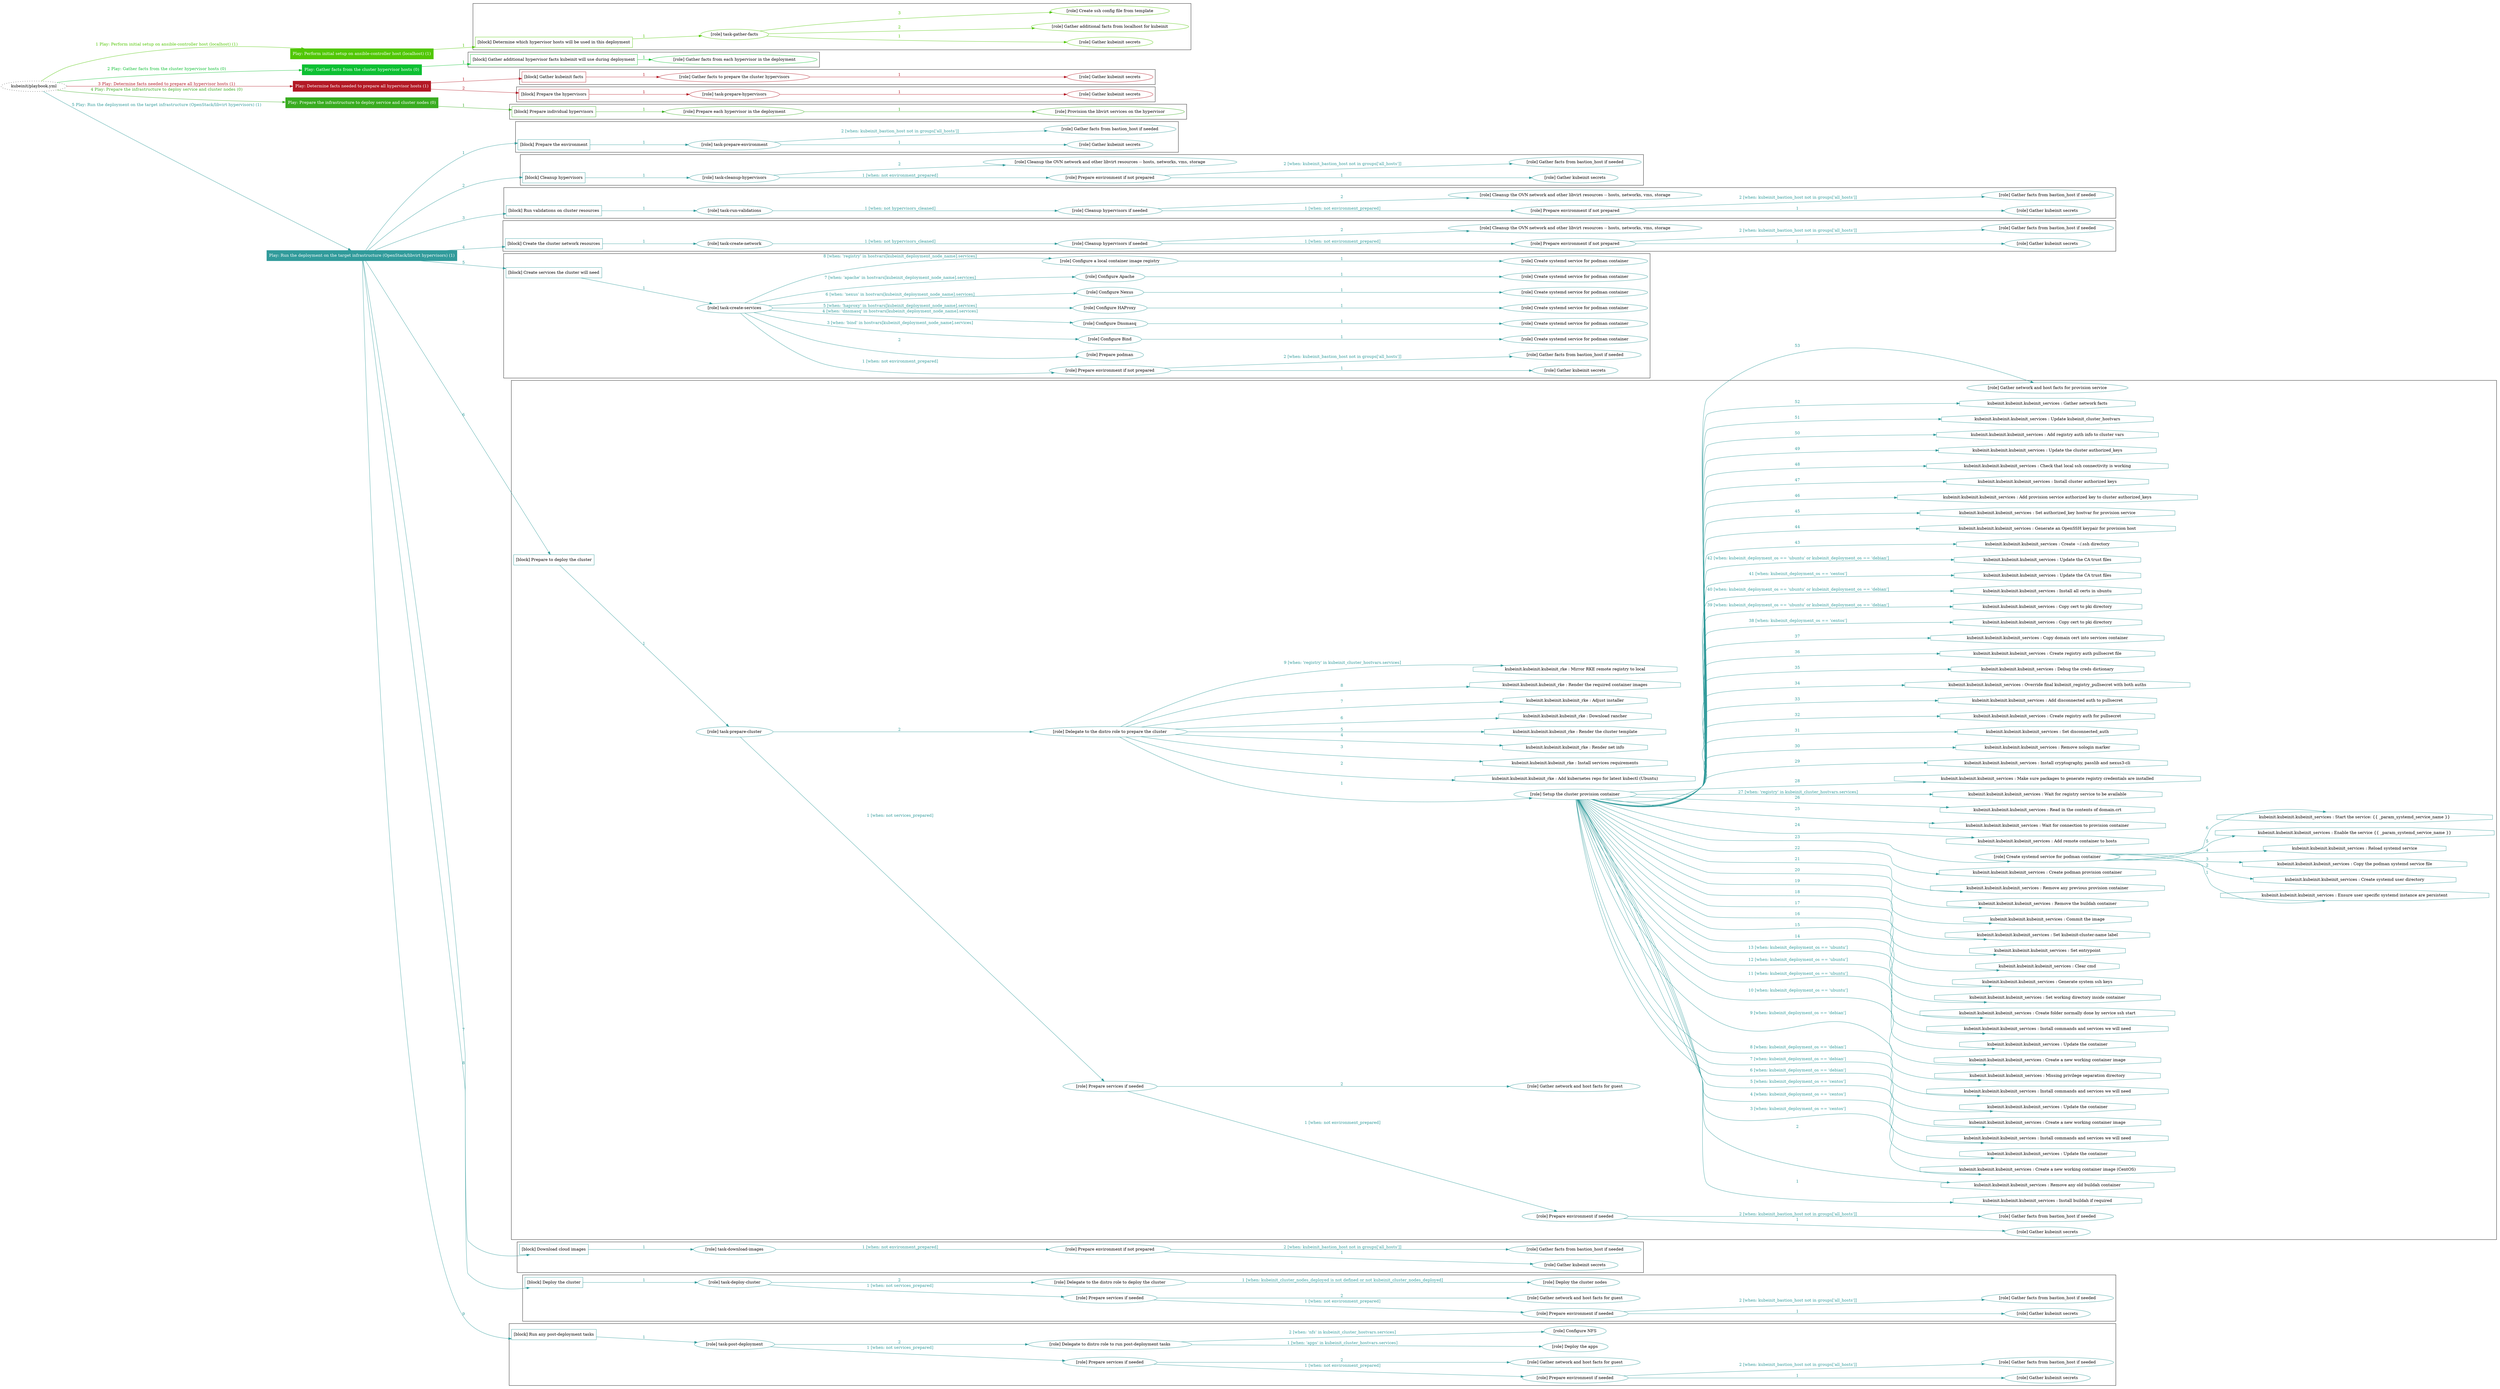 digraph {
	graph [concentrate=true ordering=in rankdir=LR ratio=fill]
	edge [esep=5 sep=10]
	"kubeinit/playbook.yml" [URL="/home/runner/work/kubeinit/kubeinit/kubeinit/playbook.yml" id=playbook_5d5532a8 style=dotted]
	"kubeinit/playbook.yml" -> play_234cea42 [label="1 Play: Perform initial setup on ansible-controller host (localhost) (1)" color="#51c705" fontcolor="#51c705" id=edge_play_234cea42 labeltooltip="1 Play: Perform initial setup on ansible-controller host (localhost) (1)" tooltip="1 Play: Perform initial setup on ansible-controller host (localhost) (1)"]
	subgraph "Play: Perform initial setup on ansible-controller host (localhost) (1)" {
		play_234cea42 [label="Play: Perform initial setup on ansible-controller host (localhost) (1)" URL="/home/runner/work/kubeinit/kubeinit/kubeinit/playbook.yml" color="#51c705" fontcolor="#ffffff" id=play_234cea42 shape=box style=filled tooltip=localhost]
		play_234cea42 -> block_8695684f [label=1 color="#51c705" fontcolor="#51c705" id=edge_block_8695684f labeltooltip=1 tooltip=1]
		subgraph cluster_block_8695684f {
			block_8695684f [label="[block] Determine which hypervisor hosts will be used in this deployment" URL="/home/runner/work/kubeinit/kubeinit/kubeinit/playbook.yml" color="#51c705" id=block_8695684f labeltooltip="Determine which hypervisor hosts will be used in this deployment" shape=box tooltip="Determine which hypervisor hosts will be used in this deployment"]
			block_8695684f -> role_fe225ca6 [label="1 " color="#51c705" fontcolor="#51c705" id=edge_role_fe225ca6 labeltooltip="1 " tooltip="1 "]
			subgraph "task-gather-facts" {
				role_fe225ca6 [label="[role] task-gather-facts" URL="/home/runner/work/kubeinit/kubeinit/kubeinit/playbook.yml" color="#51c705" id=role_fe225ca6 tooltip="task-gather-facts"]
				role_fe225ca6 -> role_18d51de4 [label="1 " color="#51c705" fontcolor="#51c705" id=edge_role_18d51de4 labeltooltip="1 " tooltip="1 "]
				subgraph "Gather kubeinit secrets" {
					role_18d51de4 [label="[role] Gather kubeinit secrets" URL="/home/runner/.ansible/collections/ansible_collections/kubeinit/kubeinit/roles/kubeinit_prepare/tasks/build_hypervisors_group.yml" color="#51c705" id=role_18d51de4 tooltip="Gather kubeinit secrets"]
				}
				role_fe225ca6 -> role_4095d2d4 [label="2 " color="#51c705" fontcolor="#51c705" id=edge_role_4095d2d4 labeltooltip="2 " tooltip="2 "]
				subgraph "Gather additional facts from localhost for kubeinit" {
					role_4095d2d4 [label="[role] Gather additional facts from localhost for kubeinit" URL="/home/runner/.ansible/collections/ansible_collections/kubeinit/kubeinit/roles/kubeinit_prepare/tasks/build_hypervisors_group.yml" color="#51c705" id=role_4095d2d4 tooltip="Gather additional facts from localhost for kubeinit"]
				}
				role_fe225ca6 -> role_4386d989 [label="3 " color="#51c705" fontcolor="#51c705" id=edge_role_4386d989 labeltooltip="3 " tooltip="3 "]
				subgraph "Create ssh config file from template" {
					role_4386d989 [label="[role] Create ssh config file from template" URL="/home/runner/.ansible/collections/ansible_collections/kubeinit/kubeinit/roles/kubeinit_prepare/tasks/build_hypervisors_group.yml" color="#51c705" id=role_4386d989 tooltip="Create ssh config file from template"]
				}
			}
		}
	}
	"kubeinit/playbook.yml" -> play_d8e3fe52 [label="2 Play: Gather facts from the cluster hypervisor hosts (0)" color="#0cc032" fontcolor="#0cc032" id=edge_play_d8e3fe52 labeltooltip="2 Play: Gather facts from the cluster hypervisor hosts (0)" tooltip="2 Play: Gather facts from the cluster hypervisor hosts (0)"]
	subgraph "Play: Gather facts from the cluster hypervisor hosts (0)" {
		play_d8e3fe52 [label="Play: Gather facts from the cluster hypervisor hosts (0)" URL="/home/runner/work/kubeinit/kubeinit/kubeinit/playbook.yml" color="#0cc032" fontcolor="#ffffff" id=play_d8e3fe52 shape=box style=filled tooltip="Play: Gather facts from the cluster hypervisor hosts (0)"]
		play_d8e3fe52 -> block_1c960306 [label=1 color="#0cc032" fontcolor="#0cc032" id=edge_block_1c960306 labeltooltip=1 tooltip=1]
		subgraph cluster_block_1c960306 {
			block_1c960306 [label="[block] Gather additional hypervisor facts kubeinit will use during deployment" URL="/home/runner/work/kubeinit/kubeinit/kubeinit/playbook.yml" color="#0cc032" id=block_1c960306 labeltooltip="Gather additional hypervisor facts kubeinit will use during deployment" shape=box tooltip="Gather additional hypervisor facts kubeinit will use during deployment"]
			block_1c960306 -> role_79d32649 [label="1 " color="#0cc032" fontcolor="#0cc032" id=edge_role_79d32649 labeltooltip="1 " tooltip="1 "]
			subgraph "Gather facts from each hypervisor in the deployment" {
				role_79d32649 [label="[role] Gather facts from each hypervisor in the deployment" URL="/home/runner/work/kubeinit/kubeinit/kubeinit/playbook.yml" color="#0cc032" id=role_79d32649 tooltip="Gather facts from each hypervisor in the deployment"]
			}
		}
	}
	"kubeinit/playbook.yml" -> play_f903eefc [label="3 Play: Determine facts needed to prepare all hypervisor hosts (1)" color="#b31925" fontcolor="#b31925" id=edge_play_f903eefc labeltooltip="3 Play: Determine facts needed to prepare all hypervisor hosts (1)" tooltip="3 Play: Determine facts needed to prepare all hypervisor hosts (1)"]
	subgraph "Play: Determine facts needed to prepare all hypervisor hosts (1)" {
		play_f903eefc [label="Play: Determine facts needed to prepare all hypervisor hosts (1)" URL="/home/runner/work/kubeinit/kubeinit/kubeinit/playbook.yml" color="#b31925" fontcolor="#ffffff" id=play_f903eefc shape=box style=filled tooltip=localhost]
		play_f903eefc -> block_9314d20e [label=1 color="#b31925" fontcolor="#b31925" id=edge_block_9314d20e labeltooltip=1 tooltip=1]
		subgraph cluster_block_9314d20e {
			block_9314d20e [label="[block] Gather kubeinit facts" URL="/home/runner/work/kubeinit/kubeinit/kubeinit/playbook.yml" color="#b31925" id=block_9314d20e labeltooltip="Gather kubeinit facts" shape=box tooltip="Gather kubeinit facts"]
			block_9314d20e -> role_f4881d44 [label="1 " color="#b31925" fontcolor="#b31925" id=edge_role_f4881d44 labeltooltip="1 " tooltip="1 "]
			subgraph "Gather facts to prepare the cluster hypervisors" {
				role_f4881d44 [label="[role] Gather facts to prepare the cluster hypervisors" URL="/home/runner/work/kubeinit/kubeinit/kubeinit/playbook.yml" color="#b31925" id=role_f4881d44 tooltip="Gather facts to prepare the cluster hypervisors"]
				role_f4881d44 -> role_d2c75564 [label="1 " color="#b31925" fontcolor="#b31925" id=edge_role_d2c75564 labeltooltip="1 " tooltip="1 "]
				subgraph "Gather kubeinit secrets" {
					role_d2c75564 [label="[role] Gather kubeinit secrets" URL="/home/runner/.ansible/collections/ansible_collections/kubeinit/kubeinit/roles/kubeinit_prepare/tasks/gather_kubeinit_facts.yml" color="#b31925" id=role_d2c75564 tooltip="Gather kubeinit secrets"]
				}
			}
		}
		play_f903eefc -> block_6e41a81e [label=2 color="#b31925" fontcolor="#b31925" id=edge_block_6e41a81e labeltooltip=2 tooltip=2]
		subgraph cluster_block_6e41a81e {
			block_6e41a81e [label="[block] Prepare the hypervisors" URL="/home/runner/work/kubeinit/kubeinit/kubeinit/playbook.yml" color="#b31925" id=block_6e41a81e labeltooltip="Prepare the hypervisors" shape=box tooltip="Prepare the hypervisors"]
			block_6e41a81e -> role_09a1f586 [label="1 " color="#b31925" fontcolor="#b31925" id=edge_role_09a1f586 labeltooltip="1 " tooltip="1 "]
			subgraph "task-prepare-hypervisors" {
				role_09a1f586 [label="[role] task-prepare-hypervisors" URL="/home/runner/work/kubeinit/kubeinit/kubeinit/playbook.yml" color="#b31925" id=role_09a1f586 tooltip="task-prepare-hypervisors"]
				role_09a1f586 -> role_346a8c1c [label="1 " color="#b31925" fontcolor="#b31925" id=edge_role_346a8c1c labeltooltip="1 " tooltip="1 "]
				subgraph "Gather kubeinit secrets" {
					role_346a8c1c [label="[role] Gather kubeinit secrets" URL="/home/runner/.ansible/collections/ansible_collections/kubeinit/kubeinit/roles/kubeinit_prepare/tasks/gather_kubeinit_facts.yml" color="#b31925" id=role_346a8c1c tooltip="Gather kubeinit secrets"]
				}
			}
		}
	}
	"kubeinit/playbook.yml" -> play_5db5beb7 [label="4 Play: Prepare the infrastructure to deploy service and cluster nodes (0)" color="#39ac20" fontcolor="#39ac20" id=edge_play_5db5beb7 labeltooltip="4 Play: Prepare the infrastructure to deploy service and cluster nodes (0)" tooltip="4 Play: Prepare the infrastructure to deploy service and cluster nodes (0)"]
	subgraph "Play: Prepare the infrastructure to deploy service and cluster nodes (0)" {
		play_5db5beb7 [label="Play: Prepare the infrastructure to deploy service and cluster nodes (0)" URL="/home/runner/work/kubeinit/kubeinit/kubeinit/playbook.yml" color="#39ac20" fontcolor="#ffffff" id=play_5db5beb7 shape=box style=filled tooltip="Play: Prepare the infrastructure to deploy service and cluster nodes (0)"]
		play_5db5beb7 -> block_bc0614d5 [label=1 color="#39ac20" fontcolor="#39ac20" id=edge_block_bc0614d5 labeltooltip=1 tooltip=1]
		subgraph cluster_block_bc0614d5 {
			block_bc0614d5 [label="[block] Prepare individual hypervisors" URL="/home/runner/work/kubeinit/kubeinit/kubeinit/playbook.yml" color="#39ac20" id=block_bc0614d5 labeltooltip="Prepare individual hypervisors" shape=box tooltip="Prepare individual hypervisors"]
			block_bc0614d5 -> role_5dc3a4d4 [label="1 " color="#39ac20" fontcolor="#39ac20" id=edge_role_5dc3a4d4 labeltooltip="1 " tooltip="1 "]
			subgraph "Prepare each hypervisor in the deployment" {
				role_5dc3a4d4 [label="[role] Prepare each hypervisor in the deployment" URL="/home/runner/work/kubeinit/kubeinit/kubeinit/playbook.yml" color="#39ac20" id=role_5dc3a4d4 tooltip="Prepare each hypervisor in the deployment"]
				role_5dc3a4d4 -> role_aaf6c916 [label="1 " color="#39ac20" fontcolor="#39ac20" id=edge_role_aaf6c916 labeltooltip="1 " tooltip="1 "]
				subgraph "Provision the libvirt services on the hypervisor" {
					role_aaf6c916 [label="[role] Provision the libvirt services on the hypervisor" URL="/home/runner/.ansible/collections/ansible_collections/kubeinit/kubeinit/roles/kubeinit_prepare/tasks/prepare_hypervisor.yml" color="#39ac20" id=role_aaf6c916 tooltip="Provision the libvirt services on the hypervisor"]
				}
			}
		}
	}
	"kubeinit/playbook.yml" -> play_3c1b4311 [label="5 Play: Run the deployment on the target infrastructure (OpenStack/libvirt hypervisors) (1)" color="#319b9b" fontcolor="#319b9b" id=edge_play_3c1b4311 labeltooltip="5 Play: Run the deployment on the target infrastructure (OpenStack/libvirt hypervisors) (1)" tooltip="5 Play: Run the deployment on the target infrastructure (OpenStack/libvirt hypervisors) (1)"]
	subgraph "Play: Run the deployment on the target infrastructure (OpenStack/libvirt hypervisors) (1)" {
		play_3c1b4311 [label="Play: Run the deployment on the target infrastructure (OpenStack/libvirt hypervisors) (1)" URL="/home/runner/work/kubeinit/kubeinit/kubeinit/playbook.yml" color="#319b9b" fontcolor="#ffffff" id=play_3c1b4311 shape=box style=filled tooltip=localhost]
		play_3c1b4311 -> block_fe61d6a5 [label=1 color="#319b9b" fontcolor="#319b9b" id=edge_block_fe61d6a5 labeltooltip=1 tooltip=1]
		subgraph cluster_block_fe61d6a5 {
			block_fe61d6a5 [label="[block] Prepare the environment" URL="/home/runner/work/kubeinit/kubeinit/kubeinit/playbook.yml" color="#319b9b" id=block_fe61d6a5 labeltooltip="Prepare the environment" shape=box tooltip="Prepare the environment"]
			block_fe61d6a5 -> role_a2e22506 [label="1 " color="#319b9b" fontcolor="#319b9b" id=edge_role_a2e22506 labeltooltip="1 " tooltip="1 "]
			subgraph "task-prepare-environment" {
				role_a2e22506 [label="[role] task-prepare-environment" URL="/home/runner/work/kubeinit/kubeinit/kubeinit/playbook.yml" color="#319b9b" id=role_a2e22506 tooltip="task-prepare-environment"]
				role_a2e22506 -> role_8c7dcf79 [label="1 " color="#319b9b" fontcolor="#319b9b" id=edge_role_8c7dcf79 labeltooltip="1 " tooltip="1 "]
				subgraph "Gather kubeinit secrets" {
					role_8c7dcf79 [label="[role] Gather kubeinit secrets" URL="/home/runner/.ansible/collections/ansible_collections/kubeinit/kubeinit/roles/kubeinit_prepare/tasks/gather_kubeinit_facts.yml" color="#319b9b" id=role_8c7dcf79 tooltip="Gather kubeinit secrets"]
				}
				role_a2e22506 -> role_4cf4c4b5 [label="2 [when: kubeinit_bastion_host not in groups['all_hosts']]" color="#319b9b" fontcolor="#319b9b" id=edge_role_4cf4c4b5 labeltooltip="2 [when: kubeinit_bastion_host not in groups['all_hosts']]" tooltip="2 [when: kubeinit_bastion_host not in groups['all_hosts']]"]
				subgraph "Gather facts from bastion_host if needed" {
					role_4cf4c4b5 [label="[role] Gather facts from bastion_host if needed" URL="/home/runner/.ansible/collections/ansible_collections/kubeinit/kubeinit/roles/kubeinit_prepare/tasks/main.yml" color="#319b9b" id=role_4cf4c4b5 tooltip="Gather facts from bastion_host if needed"]
				}
			}
		}
		play_3c1b4311 -> block_681e9acd [label=2 color="#319b9b" fontcolor="#319b9b" id=edge_block_681e9acd labeltooltip=2 tooltip=2]
		subgraph cluster_block_681e9acd {
			block_681e9acd [label="[block] Cleanup hypervisors" URL="/home/runner/work/kubeinit/kubeinit/kubeinit/playbook.yml" color="#319b9b" id=block_681e9acd labeltooltip="Cleanup hypervisors" shape=box tooltip="Cleanup hypervisors"]
			block_681e9acd -> role_a74e9800 [label="1 " color="#319b9b" fontcolor="#319b9b" id=edge_role_a74e9800 labeltooltip="1 " tooltip="1 "]
			subgraph "task-cleanup-hypervisors" {
				role_a74e9800 [label="[role] task-cleanup-hypervisors" URL="/home/runner/work/kubeinit/kubeinit/kubeinit/playbook.yml" color="#319b9b" id=role_a74e9800 tooltip="task-cleanup-hypervisors"]
				role_a74e9800 -> role_ef4d386f [label="1 [when: not environment_prepared]" color="#319b9b" fontcolor="#319b9b" id=edge_role_ef4d386f labeltooltip="1 [when: not environment_prepared]" tooltip="1 [when: not environment_prepared]"]
				subgraph "Prepare environment if not prepared" {
					role_ef4d386f [label="[role] Prepare environment if not prepared" URL="/home/runner/.ansible/collections/ansible_collections/kubeinit/kubeinit/roles/kubeinit_libvirt/tasks/cleanup_hypervisors.yml" color="#319b9b" id=role_ef4d386f tooltip="Prepare environment if not prepared"]
					role_ef4d386f -> role_d159548c [label="1 " color="#319b9b" fontcolor="#319b9b" id=edge_role_d159548c labeltooltip="1 " tooltip="1 "]
					subgraph "Gather kubeinit secrets" {
						role_d159548c [label="[role] Gather kubeinit secrets" URL="/home/runner/.ansible/collections/ansible_collections/kubeinit/kubeinit/roles/kubeinit_prepare/tasks/gather_kubeinit_facts.yml" color="#319b9b" id=role_d159548c tooltip="Gather kubeinit secrets"]
					}
					role_ef4d386f -> role_8028f368 [label="2 [when: kubeinit_bastion_host not in groups['all_hosts']]" color="#319b9b" fontcolor="#319b9b" id=edge_role_8028f368 labeltooltip="2 [when: kubeinit_bastion_host not in groups['all_hosts']]" tooltip="2 [when: kubeinit_bastion_host not in groups['all_hosts']]"]
					subgraph "Gather facts from bastion_host if needed" {
						role_8028f368 [label="[role] Gather facts from bastion_host if needed" URL="/home/runner/.ansible/collections/ansible_collections/kubeinit/kubeinit/roles/kubeinit_prepare/tasks/main.yml" color="#319b9b" id=role_8028f368 tooltip="Gather facts from bastion_host if needed"]
					}
				}
				role_a74e9800 -> role_dc5baf3d [label="2 " color="#319b9b" fontcolor="#319b9b" id=edge_role_dc5baf3d labeltooltip="2 " tooltip="2 "]
				subgraph "Cleanup the OVN network and other libvirt resources -- hosts, networks, vms, storage" {
					role_dc5baf3d [label="[role] Cleanup the OVN network and other libvirt resources -- hosts, networks, vms, storage" URL="/home/runner/.ansible/collections/ansible_collections/kubeinit/kubeinit/roles/kubeinit_libvirt/tasks/cleanup_hypervisors.yml" color="#319b9b" id=role_dc5baf3d tooltip="Cleanup the OVN network and other libvirt resources -- hosts, networks, vms, storage"]
				}
			}
		}
		play_3c1b4311 -> block_269e2c3a [label=3 color="#319b9b" fontcolor="#319b9b" id=edge_block_269e2c3a labeltooltip=3 tooltip=3]
		subgraph cluster_block_269e2c3a {
			block_269e2c3a [label="[block] Run validations on cluster resources" URL="/home/runner/work/kubeinit/kubeinit/kubeinit/playbook.yml" color="#319b9b" id=block_269e2c3a labeltooltip="Run validations on cluster resources" shape=box tooltip="Run validations on cluster resources"]
			block_269e2c3a -> role_2461cadb [label="1 " color="#319b9b" fontcolor="#319b9b" id=edge_role_2461cadb labeltooltip="1 " tooltip="1 "]
			subgraph "task-run-validations" {
				role_2461cadb [label="[role] task-run-validations" URL="/home/runner/work/kubeinit/kubeinit/kubeinit/playbook.yml" color="#319b9b" id=role_2461cadb tooltip="task-run-validations"]
				role_2461cadb -> role_2990bdd2 [label="1 [when: not hypervisors_cleaned]" color="#319b9b" fontcolor="#319b9b" id=edge_role_2990bdd2 labeltooltip="1 [when: not hypervisors_cleaned]" tooltip="1 [when: not hypervisors_cleaned]"]
				subgraph "Cleanup hypervisors if needed" {
					role_2990bdd2 [label="[role] Cleanup hypervisors if needed" URL="/home/runner/.ansible/collections/ansible_collections/kubeinit/kubeinit/roles/kubeinit_validations/tasks/main.yml" color="#319b9b" id=role_2990bdd2 tooltip="Cleanup hypervisors if needed"]
					role_2990bdd2 -> role_974e5d25 [label="1 [when: not environment_prepared]" color="#319b9b" fontcolor="#319b9b" id=edge_role_974e5d25 labeltooltip="1 [when: not environment_prepared]" tooltip="1 [when: not environment_prepared]"]
					subgraph "Prepare environment if not prepared" {
						role_974e5d25 [label="[role] Prepare environment if not prepared" URL="/home/runner/.ansible/collections/ansible_collections/kubeinit/kubeinit/roles/kubeinit_libvirt/tasks/cleanup_hypervisors.yml" color="#319b9b" id=role_974e5d25 tooltip="Prepare environment if not prepared"]
						role_974e5d25 -> role_e77d6a68 [label="1 " color="#319b9b" fontcolor="#319b9b" id=edge_role_e77d6a68 labeltooltip="1 " tooltip="1 "]
						subgraph "Gather kubeinit secrets" {
							role_e77d6a68 [label="[role] Gather kubeinit secrets" URL="/home/runner/.ansible/collections/ansible_collections/kubeinit/kubeinit/roles/kubeinit_prepare/tasks/gather_kubeinit_facts.yml" color="#319b9b" id=role_e77d6a68 tooltip="Gather kubeinit secrets"]
						}
						role_974e5d25 -> role_e6dc6453 [label="2 [when: kubeinit_bastion_host not in groups['all_hosts']]" color="#319b9b" fontcolor="#319b9b" id=edge_role_e6dc6453 labeltooltip="2 [when: kubeinit_bastion_host not in groups['all_hosts']]" tooltip="2 [when: kubeinit_bastion_host not in groups['all_hosts']]"]
						subgraph "Gather facts from bastion_host if needed" {
							role_e6dc6453 [label="[role] Gather facts from bastion_host if needed" URL="/home/runner/.ansible/collections/ansible_collections/kubeinit/kubeinit/roles/kubeinit_prepare/tasks/main.yml" color="#319b9b" id=role_e6dc6453 tooltip="Gather facts from bastion_host if needed"]
						}
					}
					role_2990bdd2 -> role_0b742efb [label="2 " color="#319b9b" fontcolor="#319b9b" id=edge_role_0b742efb labeltooltip="2 " tooltip="2 "]
					subgraph "Cleanup the OVN network and other libvirt resources -- hosts, networks, vms, storage" {
						role_0b742efb [label="[role] Cleanup the OVN network and other libvirt resources -- hosts, networks, vms, storage" URL="/home/runner/.ansible/collections/ansible_collections/kubeinit/kubeinit/roles/kubeinit_libvirt/tasks/cleanup_hypervisors.yml" color="#319b9b" id=role_0b742efb tooltip="Cleanup the OVN network and other libvirt resources -- hosts, networks, vms, storage"]
					}
				}
			}
		}
		play_3c1b4311 -> block_9b7918a7 [label=4 color="#319b9b" fontcolor="#319b9b" id=edge_block_9b7918a7 labeltooltip=4 tooltip=4]
		subgraph cluster_block_9b7918a7 {
			block_9b7918a7 [label="[block] Create the cluster network resources" URL="/home/runner/work/kubeinit/kubeinit/kubeinit/playbook.yml" color="#319b9b" id=block_9b7918a7 labeltooltip="Create the cluster network resources" shape=box tooltip="Create the cluster network resources"]
			block_9b7918a7 -> role_22c234b1 [label="1 " color="#319b9b" fontcolor="#319b9b" id=edge_role_22c234b1 labeltooltip="1 " tooltip="1 "]
			subgraph "task-create-network" {
				role_22c234b1 [label="[role] task-create-network" URL="/home/runner/work/kubeinit/kubeinit/kubeinit/playbook.yml" color="#319b9b" id=role_22c234b1 tooltip="task-create-network"]
				role_22c234b1 -> role_50d648f4 [label="1 [when: not hypervisors_cleaned]" color="#319b9b" fontcolor="#319b9b" id=edge_role_50d648f4 labeltooltip="1 [when: not hypervisors_cleaned]" tooltip="1 [when: not hypervisors_cleaned]"]
				subgraph "Cleanup hypervisors if needed" {
					role_50d648f4 [label="[role] Cleanup hypervisors if needed" URL="/home/runner/.ansible/collections/ansible_collections/kubeinit/kubeinit/roles/kubeinit_libvirt/tasks/create_network.yml" color="#319b9b" id=role_50d648f4 tooltip="Cleanup hypervisors if needed"]
					role_50d648f4 -> role_fc6e3b67 [label="1 [when: not environment_prepared]" color="#319b9b" fontcolor="#319b9b" id=edge_role_fc6e3b67 labeltooltip="1 [when: not environment_prepared]" tooltip="1 [when: not environment_prepared]"]
					subgraph "Prepare environment if not prepared" {
						role_fc6e3b67 [label="[role] Prepare environment if not prepared" URL="/home/runner/.ansible/collections/ansible_collections/kubeinit/kubeinit/roles/kubeinit_libvirt/tasks/cleanup_hypervisors.yml" color="#319b9b" id=role_fc6e3b67 tooltip="Prepare environment if not prepared"]
						role_fc6e3b67 -> role_277dd3b9 [label="1 " color="#319b9b" fontcolor="#319b9b" id=edge_role_277dd3b9 labeltooltip="1 " tooltip="1 "]
						subgraph "Gather kubeinit secrets" {
							role_277dd3b9 [label="[role] Gather kubeinit secrets" URL="/home/runner/.ansible/collections/ansible_collections/kubeinit/kubeinit/roles/kubeinit_prepare/tasks/gather_kubeinit_facts.yml" color="#319b9b" id=role_277dd3b9 tooltip="Gather kubeinit secrets"]
						}
						role_fc6e3b67 -> role_acb5e902 [label="2 [when: kubeinit_bastion_host not in groups['all_hosts']]" color="#319b9b" fontcolor="#319b9b" id=edge_role_acb5e902 labeltooltip="2 [when: kubeinit_bastion_host not in groups['all_hosts']]" tooltip="2 [when: kubeinit_bastion_host not in groups['all_hosts']]"]
						subgraph "Gather facts from bastion_host if needed" {
							role_acb5e902 [label="[role] Gather facts from bastion_host if needed" URL="/home/runner/.ansible/collections/ansible_collections/kubeinit/kubeinit/roles/kubeinit_prepare/tasks/main.yml" color="#319b9b" id=role_acb5e902 tooltip="Gather facts from bastion_host if needed"]
						}
					}
					role_50d648f4 -> role_498173d6 [label="2 " color="#319b9b" fontcolor="#319b9b" id=edge_role_498173d6 labeltooltip="2 " tooltip="2 "]
					subgraph "Cleanup the OVN network and other libvirt resources -- hosts, networks, vms, storage" {
						role_498173d6 [label="[role] Cleanup the OVN network and other libvirt resources -- hosts, networks, vms, storage" URL="/home/runner/.ansible/collections/ansible_collections/kubeinit/kubeinit/roles/kubeinit_libvirt/tasks/cleanup_hypervisors.yml" color="#319b9b" id=role_498173d6 tooltip="Cleanup the OVN network and other libvirt resources -- hosts, networks, vms, storage"]
					}
				}
			}
		}
		play_3c1b4311 -> block_c7621f49 [label=5 color="#319b9b" fontcolor="#319b9b" id=edge_block_c7621f49 labeltooltip=5 tooltip=5]
		subgraph cluster_block_c7621f49 {
			block_c7621f49 [label="[block] Create services the cluster will need" URL="/home/runner/work/kubeinit/kubeinit/kubeinit/playbook.yml" color="#319b9b" id=block_c7621f49 labeltooltip="Create services the cluster will need" shape=box tooltip="Create services the cluster will need"]
			block_c7621f49 -> role_d3d397d7 [label="1 " color="#319b9b" fontcolor="#319b9b" id=edge_role_d3d397d7 labeltooltip="1 " tooltip="1 "]
			subgraph "task-create-services" {
				role_d3d397d7 [label="[role] task-create-services" URL="/home/runner/work/kubeinit/kubeinit/kubeinit/playbook.yml" color="#319b9b" id=role_d3d397d7 tooltip="task-create-services"]
				role_d3d397d7 -> role_0fa3a463 [label="1 [when: not environment_prepared]" color="#319b9b" fontcolor="#319b9b" id=edge_role_0fa3a463 labeltooltip="1 [when: not environment_prepared]" tooltip="1 [when: not environment_prepared]"]
				subgraph "Prepare environment if not prepared" {
					role_0fa3a463 [label="[role] Prepare environment if not prepared" URL="/home/runner/.ansible/collections/ansible_collections/kubeinit/kubeinit/roles/kubeinit_services/tasks/main.yml" color="#319b9b" id=role_0fa3a463 tooltip="Prepare environment if not prepared"]
					role_0fa3a463 -> role_89d8b84b [label="1 " color="#319b9b" fontcolor="#319b9b" id=edge_role_89d8b84b labeltooltip="1 " tooltip="1 "]
					subgraph "Gather kubeinit secrets" {
						role_89d8b84b [label="[role] Gather kubeinit secrets" URL="/home/runner/.ansible/collections/ansible_collections/kubeinit/kubeinit/roles/kubeinit_prepare/tasks/gather_kubeinit_facts.yml" color="#319b9b" id=role_89d8b84b tooltip="Gather kubeinit secrets"]
					}
					role_0fa3a463 -> role_d4143563 [label="2 [when: kubeinit_bastion_host not in groups['all_hosts']]" color="#319b9b" fontcolor="#319b9b" id=edge_role_d4143563 labeltooltip="2 [when: kubeinit_bastion_host not in groups['all_hosts']]" tooltip="2 [when: kubeinit_bastion_host not in groups['all_hosts']]"]
					subgraph "Gather facts from bastion_host if needed" {
						role_d4143563 [label="[role] Gather facts from bastion_host if needed" URL="/home/runner/.ansible/collections/ansible_collections/kubeinit/kubeinit/roles/kubeinit_prepare/tasks/main.yml" color="#319b9b" id=role_d4143563 tooltip="Gather facts from bastion_host if needed"]
					}
				}
				role_d3d397d7 -> role_55931e6c [label="2 " color="#319b9b" fontcolor="#319b9b" id=edge_role_55931e6c labeltooltip="2 " tooltip="2 "]
				subgraph "Prepare podman" {
					role_55931e6c [label="[role] Prepare podman" URL="/home/runner/.ansible/collections/ansible_collections/kubeinit/kubeinit/roles/kubeinit_services/tasks/00_create_service_pod.yml" color="#319b9b" id=role_55931e6c tooltip="Prepare podman"]
				}
				role_d3d397d7 -> role_2e7e25d9 [label="3 [when: 'bind' in hostvars[kubeinit_deployment_node_name].services]" color="#319b9b" fontcolor="#319b9b" id=edge_role_2e7e25d9 labeltooltip="3 [when: 'bind' in hostvars[kubeinit_deployment_node_name].services]" tooltip="3 [when: 'bind' in hostvars[kubeinit_deployment_node_name].services]"]
				subgraph "Configure Bind" {
					role_2e7e25d9 [label="[role] Configure Bind" URL="/home/runner/.ansible/collections/ansible_collections/kubeinit/kubeinit/roles/kubeinit_services/tasks/start_services_containers.yml" color="#319b9b" id=role_2e7e25d9 tooltip="Configure Bind"]
					role_2e7e25d9 -> role_f6031112 [label="1 " color="#319b9b" fontcolor="#319b9b" id=edge_role_f6031112 labeltooltip="1 " tooltip="1 "]
					subgraph "Create systemd service for podman container" {
						role_f6031112 [label="[role] Create systemd service for podman container" URL="/home/runner/.ansible/collections/ansible_collections/kubeinit/kubeinit/roles/kubeinit_bind/tasks/main.yml" color="#319b9b" id=role_f6031112 tooltip="Create systemd service for podman container"]
					}
				}
				role_d3d397d7 -> role_22ee7adf [label="4 [when: 'dnsmasq' in hostvars[kubeinit_deployment_node_name].services]" color="#319b9b" fontcolor="#319b9b" id=edge_role_22ee7adf labeltooltip="4 [when: 'dnsmasq' in hostvars[kubeinit_deployment_node_name].services]" tooltip="4 [when: 'dnsmasq' in hostvars[kubeinit_deployment_node_name].services]"]
				subgraph "Configure Dnsmasq" {
					role_22ee7adf [label="[role] Configure Dnsmasq" URL="/home/runner/.ansible/collections/ansible_collections/kubeinit/kubeinit/roles/kubeinit_services/tasks/start_services_containers.yml" color="#319b9b" id=role_22ee7adf tooltip="Configure Dnsmasq"]
					role_22ee7adf -> role_8bbf697b [label="1 " color="#319b9b" fontcolor="#319b9b" id=edge_role_8bbf697b labeltooltip="1 " tooltip="1 "]
					subgraph "Create systemd service for podman container" {
						role_8bbf697b [label="[role] Create systemd service for podman container" URL="/home/runner/.ansible/collections/ansible_collections/kubeinit/kubeinit/roles/kubeinit_dnsmasq/tasks/main.yml" color="#319b9b" id=role_8bbf697b tooltip="Create systemd service for podman container"]
					}
				}
				role_d3d397d7 -> role_549a823d [label="5 [when: 'haproxy' in hostvars[kubeinit_deployment_node_name].services]" color="#319b9b" fontcolor="#319b9b" id=edge_role_549a823d labeltooltip="5 [when: 'haproxy' in hostvars[kubeinit_deployment_node_name].services]" tooltip="5 [when: 'haproxy' in hostvars[kubeinit_deployment_node_name].services]"]
				subgraph "Configure HAProxy" {
					role_549a823d [label="[role] Configure HAProxy" URL="/home/runner/.ansible/collections/ansible_collections/kubeinit/kubeinit/roles/kubeinit_services/tasks/start_services_containers.yml" color="#319b9b" id=role_549a823d tooltip="Configure HAProxy"]
					role_549a823d -> role_7599952d [label="1 " color="#319b9b" fontcolor="#319b9b" id=edge_role_7599952d labeltooltip="1 " tooltip="1 "]
					subgraph "Create systemd service for podman container" {
						role_7599952d [label="[role] Create systemd service for podman container" URL="/home/runner/.ansible/collections/ansible_collections/kubeinit/kubeinit/roles/kubeinit_haproxy/tasks/main.yml" color="#319b9b" id=role_7599952d tooltip="Create systemd service for podman container"]
					}
				}
				role_d3d397d7 -> role_53928552 [label="6 [when: 'nexus' in hostvars[kubeinit_deployment_node_name].services]" color="#319b9b" fontcolor="#319b9b" id=edge_role_53928552 labeltooltip="6 [when: 'nexus' in hostvars[kubeinit_deployment_node_name].services]" tooltip="6 [when: 'nexus' in hostvars[kubeinit_deployment_node_name].services]"]
				subgraph "Configure Nexus" {
					role_53928552 [label="[role] Configure Nexus" URL="/home/runner/.ansible/collections/ansible_collections/kubeinit/kubeinit/roles/kubeinit_services/tasks/start_services_containers.yml" color="#319b9b" id=role_53928552 tooltip="Configure Nexus"]
					role_53928552 -> role_f44c2834 [label="1 " color="#319b9b" fontcolor="#319b9b" id=edge_role_f44c2834 labeltooltip="1 " tooltip="1 "]
					subgraph "Create systemd service for podman container" {
						role_f44c2834 [label="[role] Create systemd service for podman container" URL="/home/runner/.ansible/collections/ansible_collections/kubeinit/kubeinit/roles/kubeinit_nexus/tasks/main.yml" color="#319b9b" id=role_f44c2834 tooltip="Create systemd service for podman container"]
					}
				}
				role_d3d397d7 -> role_b4b17113 [label="7 [when: 'apache' in hostvars[kubeinit_deployment_node_name].services]" color="#319b9b" fontcolor="#319b9b" id=edge_role_b4b17113 labeltooltip="7 [when: 'apache' in hostvars[kubeinit_deployment_node_name].services]" tooltip="7 [when: 'apache' in hostvars[kubeinit_deployment_node_name].services]"]
				subgraph "Configure Apache" {
					role_b4b17113 [label="[role] Configure Apache" URL="/home/runner/.ansible/collections/ansible_collections/kubeinit/kubeinit/roles/kubeinit_services/tasks/start_services_containers.yml" color="#319b9b" id=role_b4b17113 tooltip="Configure Apache"]
					role_b4b17113 -> role_2b3887cc [label="1 " color="#319b9b" fontcolor="#319b9b" id=edge_role_2b3887cc labeltooltip="1 " tooltip="1 "]
					subgraph "Create systemd service for podman container" {
						role_2b3887cc [label="[role] Create systemd service for podman container" URL="/home/runner/.ansible/collections/ansible_collections/kubeinit/kubeinit/roles/kubeinit_apache/tasks/main.yml" color="#319b9b" id=role_2b3887cc tooltip="Create systemd service for podman container"]
					}
				}
				role_d3d397d7 -> role_8d689c67 [label="8 [when: 'registry' in hostvars[kubeinit_deployment_node_name].services]" color="#319b9b" fontcolor="#319b9b" id=edge_role_8d689c67 labeltooltip="8 [when: 'registry' in hostvars[kubeinit_deployment_node_name].services]" tooltip="8 [when: 'registry' in hostvars[kubeinit_deployment_node_name].services]"]
				subgraph "Configure a local container image registry" {
					role_8d689c67 [label="[role] Configure a local container image registry" URL="/home/runner/.ansible/collections/ansible_collections/kubeinit/kubeinit/roles/kubeinit_services/tasks/start_services_containers.yml" color="#319b9b" id=role_8d689c67 tooltip="Configure a local container image registry"]
					role_8d689c67 -> role_5fd8153c [label="1 " color="#319b9b" fontcolor="#319b9b" id=edge_role_5fd8153c labeltooltip="1 " tooltip="1 "]
					subgraph "Create systemd service for podman container" {
						role_5fd8153c [label="[role] Create systemd service for podman container" URL="/home/runner/.ansible/collections/ansible_collections/kubeinit/kubeinit/roles/kubeinit_registry/tasks/main.yml" color="#319b9b" id=role_5fd8153c tooltip="Create systemd service for podman container"]
					}
				}
			}
		}
		play_3c1b4311 -> block_5a608a39 [label=6 color="#319b9b" fontcolor="#319b9b" id=edge_block_5a608a39 labeltooltip=6 tooltip=6]
		subgraph cluster_block_5a608a39 {
			block_5a608a39 [label="[block] Prepare to deploy the cluster" URL="/home/runner/work/kubeinit/kubeinit/kubeinit/playbook.yml" color="#319b9b" id=block_5a608a39 labeltooltip="Prepare to deploy the cluster" shape=box tooltip="Prepare to deploy the cluster"]
			block_5a608a39 -> role_ba3eb308 [label="1 " color="#319b9b" fontcolor="#319b9b" id=edge_role_ba3eb308 labeltooltip="1 " tooltip="1 "]
			subgraph "task-prepare-cluster" {
				role_ba3eb308 [label="[role] task-prepare-cluster" URL="/home/runner/work/kubeinit/kubeinit/kubeinit/playbook.yml" color="#319b9b" id=role_ba3eb308 tooltip="task-prepare-cluster"]
				role_ba3eb308 -> role_581fcbb8 [label="1 [when: not services_prepared]" color="#319b9b" fontcolor="#319b9b" id=edge_role_581fcbb8 labeltooltip="1 [when: not services_prepared]" tooltip="1 [when: not services_prepared]"]
				subgraph "Prepare services if needed" {
					role_581fcbb8 [label="[role] Prepare services if needed" URL="/home/runner/.ansible/collections/ansible_collections/kubeinit/kubeinit/roles/kubeinit_prepare/tasks/prepare_cluster.yml" color="#319b9b" id=role_581fcbb8 tooltip="Prepare services if needed"]
					role_581fcbb8 -> role_be0cfa98 [label="1 [when: not environment_prepared]" color="#319b9b" fontcolor="#319b9b" id=edge_role_be0cfa98 labeltooltip="1 [when: not environment_prepared]" tooltip="1 [when: not environment_prepared]"]
					subgraph "Prepare environment if needed" {
						role_be0cfa98 [label="[role] Prepare environment if needed" URL="/home/runner/.ansible/collections/ansible_collections/kubeinit/kubeinit/roles/kubeinit_services/tasks/prepare_services.yml" color="#319b9b" id=role_be0cfa98 tooltip="Prepare environment if needed"]
						role_be0cfa98 -> role_bc7be4ee [label="1 " color="#319b9b" fontcolor="#319b9b" id=edge_role_bc7be4ee labeltooltip="1 " tooltip="1 "]
						subgraph "Gather kubeinit secrets" {
							role_bc7be4ee [label="[role] Gather kubeinit secrets" URL="/home/runner/.ansible/collections/ansible_collections/kubeinit/kubeinit/roles/kubeinit_prepare/tasks/gather_kubeinit_facts.yml" color="#319b9b" id=role_bc7be4ee tooltip="Gather kubeinit secrets"]
						}
						role_be0cfa98 -> role_3b06c098 [label="2 [when: kubeinit_bastion_host not in groups['all_hosts']]" color="#319b9b" fontcolor="#319b9b" id=edge_role_3b06c098 labeltooltip="2 [when: kubeinit_bastion_host not in groups['all_hosts']]" tooltip="2 [when: kubeinit_bastion_host not in groups['all_hosts']]"]
						subgraph "Gather facts from bastion_host if needed" {
							role_3b06c098 [label="[role] Gather facts from bastion_host if needed" URL="/home/runner/.ansible/collections/ansible_collections/kubeinit/kubeinit/roles/kubeinit_prepare/tasks/main.yml" color="#319b9b" id=role_3b06c098 tooltip="Gather facts from bastion_host if needed"]
						}
					}
					role_581fcbb8 -> role_edf48662 [label="2 " color="#319b9b" fontcolor="#319b9b" id=edge_role_edf48662 labeltooltip="2 " tooltip="2 "]
					subgraph "Gather network and host facts for guest" {
						role_edf48662 [label="[role] Gather network and host facts for guest" URL="/home/runner/.ansible/collections/ansible_collections/kubeinit/kubeinit/roles/kubeinit_services/tasks/prepare_services.yml" color="#319b9b" id=role_edf48662 tooltip="Gather network and host facts for guest"]
					}
				}
				role_ba3eb308 -> role_9582189c [label="2 " color="#319b9b" fontcolor="#319b9b" id=edge_role_9582189c labeltooltip="2 " tooltip="2 "]
				subgraph "Delegate to the distro role to prepare the cluster" {
					role_9582189c [label="[role] Delegate to the distro role to prepare the cluster" URL="/home/runner/.ansible/collections/ansible_collections/kubeinit/kubeinit/roles/kubeinit_prepare/tasks/prepare_cluster.yml" color="#319b9b" id=role_9582189c tooltip="Delegate to the distro role to prepare the cluster"]
					role_9582189c -> role_4fff3eb2 [label="1 " color="#319b9b" fontcolor="#319b9b" id=edge_role_4fff3eb2 labeltooltip="1 " tooltip="1 "]
					subgraph "Setup the cluster provision container" {
						role_4fff3eb2 [label="[role] Setup the cluster provision container" URL="/home/runner/.ansible/collections/ansible_collections/kubeinit/kubeinit/roles/kubeinit_rke/tasks/prepare_cluster.yml" color="#319b9b" id=role_4fff3eb2 tooltip="Setup the cluster provision container"]
						task_df4faf91 [label="kubeinit.kubeinit.kubeinit_services : Install buildah if required" URL="/home/runner/.ansible/collections/ansible_collections/kubeinit/kubeinit/roles/kubeinit_services/tasks/create_provision_container.yml" color="#319b9b" id=task_df4faf91 shape=octagon tooltip="kubeinit.kubeinit.kubeinit_services : Install buildah if required"]
						role_4fff3eb2 -> task_df4faf91 [label="1 " color="#319b9b" fontcolor="#319b9b" id=edge_task_df4faf91 labeltooltip="1 " tooltip="1 "]
						task_41f3b48f [label="kubeinit.kubeinit.kubeinit_services : Remove any old buildah container" URL="/home/runner/.ansible/collections/ansible_collections/kubeinit/kubeinit/roles/kubeinit_services/tasks/create_provision_container.yml" color="#319b9b" id=task_41f3b48f shape=octagon tooltip="kubeinit.kubeinit.kubeinit_services : Remove any old buildah container"]
						role_4fff3eb2 -> task_41f3b48f [label="2 " color="#319b9b" fontcolor="#319b9b" id=edge_task_41f3b48f labeltooltip="2 " tooltip="2 "]
						task_a604984e [label="kubeinit.kubeinit.kubeinit_services : Create a new working container image (CentOS)" URL="/home/runner/.ansible/collections/ansible_collections/kubeinit/kubeinit/roles/kubeinit_services/tasks/create_provision_container.yml" color="#319b9b" id=task_a604984e shape=octagon tooltip="kubeinit.kubeinit.kubeinit_services : Create a new working container image (CentOS)"]
						role_4fff3eb2 -> task_a604984e [label="3 [when: kubeinit_deployment_os == 'centos']" color="#319b9b" fontcolor="#319b9b" id=edge_task_a604984e labeltooltip="3 [when: kubeinit_deployment_os == 'centos']" tooltip="3 [when: kubeinit_deployment_os == 'centos']"]
						task_f0ffe088 [label="kubeinit.kubeinit.kubeinit_services : Update the container" URL="/home/runner/.ansible/collections/ansible_collections/kubeinit/kubeinit/roles/kubeinit_services/tasks/create_provision_container.yml" color="#319b9b" id=task_f0ffe088 shape=octagon tooltip="kubeinit.kubeinit.kubeinit_services : Update the container"]
						role_4fff3eb2 -> task_f0ffe088 [label="4 [when: kubeinit_deployment_os == 'centos']" color="#319b9b" fontcolor="#319b9b" id=edge_task_f0ffe088 labeltooltip="4 [when: kubeinit_deployment_os == 'centos']" tooltip="4 [when: kubeinit_deployment_os == 'centos']"]
						task_74d28b94 [label="kubeinit.kubeinit.kubeinit_services : Install commands and services we will need" URL="/home/runner/.ansible/collections/ansible_collections/kubeinit/kubeinit/roles/kubeinit_services/tasks/create_provision_container.yml" color="#319b9b" id=task_74d28b94 shape=octagon tooltip="kubeinit.kubeinit.kubeinit_services : Install commands and services we will need"]
						role_4fff3eb2 -> task_74d28b94 [label="5 [when: kubeinit_deployment_os == 'centos']" color="#319b9b" fontcolor="#319b9b" id=edge_task_74d28b94 labeltooltip="5 [when: kubeinit_deployment_os == 'centos']" tooltip="5 [when: kubeinit_deployment_os == 'centos']"]
						task_9740ddf7 [label="kubeinit.kubeinit.kubeinit_services : Create a new working container image" URL="/home/runner/.ansible/collections/ansible_collections/kubeinit/kubeinit/roles/kubeinit_services/tasks/create_provision_container.yml" color="#319b9b" id=task_9740ddf7 shape=octagon tooltip="kubeinit.kubeinit.kubeinit_services : Create a new working container image"]
						role_4fff3eb2 -> task_9740ddf7 [label="6 [when: kubeinit_deployment_os == 'debian']" color="#319b9b" fontcolor="#319b9b" id=edge_task_9740ddf7 labeltooltip="6 [when: kubeinit_deployment_os == 'debian']" tooltip="6 [when: kubeinit_deployment_os == 'debian']"]
						task_94bf7544 [label="kubeinit.kubeinit.kubeinit_services : Update the container" URL="/home/runner/.ansible/collections/ansible_collections/kubeinit/kubeinit/roles/kubeinit_services/tasks/create_provision_container.yml" color="#319b9b" id=task_94bf7544 shape=octagon tooltip="kubeinit.kubeinit.kubeinit_services : Update the container"]
						role_4fff3eb2 -> task_94bf7544 [label="7 [when: kubeinit_deployment_os == 'debian']" color="#319b9b" fontcolor="#319b9b" id=edge_task_94bf7544 labeltooltip="7 [when: kubeinit_deployment_os == 'debian']" tooltip="7 [when: kubeinit_deployment_os == 'debian']"]
						task_9f781707 [label="kubeinit.kubeinit.kubeinit_services : Install commands and services we will need" URL="/home/runner/.ansible/collections/ansible_collections/kubeinit/kubeinit/roles/kubeinit_services/tasks/create_provision_container.yml" color="#319b9b" id=task_9f781707 shape=octagon tooltip="kubeinit.kubeinit.kubeinit_services : Install commands and services we will need"]
						role_4fff3eb2 -> task_9f781707 [label="8 [when: kubeinit_deployment_os == 'debian']" color="#319b9b" fontcolor="#319b9b" id=edge_task_9f781707 labeltooltip="8 [when: kubeinit_deployment_os == 'debian']" tooltip="8 [when: kubeinit_deployment_os == 'debian']"]
						task_9d7b3c0f [label="kubeinit.kubeinit.kubeinit_services : Missing privilege separation directory" URL="/home/runner/.ansible/collections/ansible_collections/kubeinit/kubeinit/roles/kubeinit_services/tasks/create_provision_container.yml" color="#319b9b" id=task_9d7b3c0f shape=octagon tooltip="kubeinit.kubeinit.kubeinit_services : Missing privilege separation directory"]
						role_4fff3eb2 -> task_9d7b3c0f [label="9 [when: kubeinit_deployment_os == 'debian']" color="#319b9b" fontcolor="#319b9b" id=edge_task_9d7b3c0f labeltooltip="9 [when: kubeinit_deployment_os == 'debian']" tooltip="9 [when: kubeinit_deployment_os == 'debian']"]
						task_41b65e5e [label="kubeinit.kubeinit.kubeinit_services : Create a new working container image" URL="/home/runner/.ansible/collections/ansible_collections/kubeinit/kubeinit/roles/kubeinit_services/tasks/create_provision_container.yml" color="#319b9b" id=task_41b65e5e shape=octagon tooltip="kubeinit.kubeinit.kubeinit_services : Create a new working container image"]
						role_4fff3eb2 -> task_41b65e5e [label="10 [when: kubeinit_deployment_os == 'ubuntu']" color="#319b9b" fontcolor="#319b9b" id=edge_task_41b65e5e labeltooltip="10 [when: kubeinit_deployment_os == 'ubuntu']" tooltip="10 [when: kubeinit_deployment_os == 'ubuntu']"]
						task_2a2a6dc3 [label="kubeinit.kubeinit.kubeinit_services : Update the container" URL="/home/runner/.ansible/collections/ansible_collections/kubeinit/kubeinit/roles/kubeinit_services/tasks/create_provision_container.yml" color="#319b9b" id=task_2a2a6dc3 shape=octagon tooltip="kubeinit.kubeinit.kubeinit_services : Update the container"]
						role_4fff3eb2 -> task_2a2a6dc3 [label="11 [when: kubeinit_deployment_os == 'ubuntu']" color="#319b9b" fontcolor="#319b9b" id=edge_task_2a2a6dc3 labeltooltip="11 [when: kubeinit_deployment_os == 'ubuntu']" tooltip="11 [when: kubeinit_deployment_os == 'ubuntu']"]
						task_30bc2413 [label="kubeinit.kubeinit.kubeinit_services : Install commands and services we will need" URL="/home/runner/.ansible/collections/ansible_collections/kubeinit/kubeinit/roles/kubeinit_services/tasks/create_provision_container.yml" color="#319b9b" id=task_30bc2413 shape=octagon tooltip="kubeinit.kubeinit.kubeinit_services : Install commands and services we will need"]
						role_4fff3eb2 -> task_30bc2413 [label="12 [when: kubeinit_deployment_os == 'ubuntu']" color="#319b9b" fontcolor="#319b9b" id=edge_task_30bc2413 labeltooltip="12 [when: kubeinit_deployment_os == 'ubuntu']" tooltip="12 [when: kubeinit_deployment_os == 'ubuntu']"]
						task_d78ca576 [label="kubeinit.kubeinit.kubeinit_services : Create folder normally done by service ssh start" URL="/home/runner/.ansible/collections/ansible_collections/kubeinit/kubeinit/roles/kubeinit_services/tasks/create_provision_container.yml" color="#319b9b" id=task_d78ca576 shape=octagon tooltip="kubeinit.kubeinit.kubeinit_services : Create folder normally done by service ssh start"]
						role_4fff3eb2 -> task_d78ca576 [label="13 [when: kubeinit_deployment_os == 'ubuntu']" color="#319b9b" fontcolor="#319b9b" id=edge_task_d78ca576 labeltooltip="13 [when: kubeinit_deployment_os == 'ubuntu']" tooltip="13 [when: kubeinit_deployment_os == 'ubuntu']"]
						task_ddce27dd [label="kubeinit.kubeinit.kubeinit_services : Set working directory inside container" URL="/home/runner/.ansible/collections/ansible_collections/kubeinit/kubeinit/roles/kubeinit_services/tasks/create_provision_container.yml" color="#319b9b" id=task_ddce27dd shape=octagon tooltip="kubeinit.kubeinit.kubeinit_services : Set working directory inside container"]
						role_4fff3eb2 -> task_ddce27dd [label="14 " color="#319b9b" fontcolor="#319b9b" id=edge_task_ddce27dd labeltooltip="14 " tooltip="14 "]
						task_65d8ba1a [label="kubeinit.kubeinit.kubeinit_services : Generate system ssh keys" URL="/home/runner/.ansible/collections/ansible_collections/kubeinit/kubeinit/roles/kubeinit_services/tasks/create_provision_container.yml" color="#319b9b" id=task_65d8ba1a shape=octagon tooltip="kubeinit.kubeinit.kubeinit_services : Generate system ssh keys"]
						role_4fff3eb2 -> task_65d8ba1a [label="15 " color="#319b9b" fontcolor="#319b9b" id=edge_task_65d8ba1a labeltooltip="15 " tooltip="15 "]
						task_eed93fac [label="kubeinit.kubeinit.kubeinit_services : Clear cmd" URL="/home/runner/.ansible/collections/ansible_collections/kubeinit/kubeinit/roles/kubeinit_services/tasks/create_provision_container.yml" color="#319b9b" id=task_eed93fac shape=octagon tooltip="kubeinit.kubeinit.kubeinit_services : Clear cmd"]
						role_4fff3eb2 -> task_eed93fac [label="16 " color="#319b9b" fontcolor="#319b9b" id=edge_task_eed93fac labeltooltip="16 " tooltip="16 "]
						task_04ce5eee [label="kubeinit.kubeinit.kubeinit_services : Set entrypoint" URL="/home/runner/.ansible/collections/ansible_collections/kubeinit/kubeinit/roles/kubeinit_services/tasks/create_provision_container.yml" color="#319b9b" id=task_04ce5eee shape=octagon tooltip="kubeinit.kubeinit.kubeinit_services : Set entrypoint"]
						role_4fff3eb2 -> task_04ce5eee [label="17 " color="#319b9b" fontcolor="#319b9b" id=edge_task_04ce5eee labeltooltip="17 " tooltip="17 "]
						task_aff101f3 [label="kubeinit.kubeinit.kubeinit_services : Set kubeinit-cluster-name label" URL="/home/runner/.ansible/collections/ansible_collections/kubeinit/kubeinit/roles/kubeinit_services/tasks/create_provision_container.yml" color="#319b9b" id=task_aff101f3 shape=octagon tooltip="kubeinit.kubeinit.kubeinit_services : Set kubeinit-cluster-name label"]
						role_4fff3eb2 -> task_aff101f3 [label="18 " color="#319b9b" fontcolor="#319b9b" id=edge_task_aff101f3 labeltooltip="18 " tooltip="18 "]
						task_4b384ac3 [label="kubeinit.kubeinit.kubeinit_services : Commit the image" URL="/home/runner/.ansible/collections/ansible_collections/kubeinit/kubeinit/roles/kubeinit_services/tasks/create_provision_container.yml" color="#319b9b" id=task_4b384ac3 shape=octagon tooltip="kubeinit.kubeinit.kubeinit_services : Commit the image"]
						role_4fff3eb2 -> task_4b384ac3 [label="19 " color="#319b9b" fontcolor="#319b9b" id=edge_task_4b384ac3 labeltooltip="19 " tooltip="19 "]
						task_028dbda7 [label="kubeinit.kubeinit.kubeinit_services : Remove the buildah container" URL="/home/runner/.ansible/collections/ansible_collections/kubeinit/kubeinit/roles/kubeinit_services/tasks/create_provision_container.yml" color="#319b9b" id=task_028dbda7 shape=octagon tooltip="kubeinit.kubeinit.kubeinit_services : Remove the buildah container"]
						role_4fff3eb2 -> task_028dbda7 [label="20 " color="#319b9b" fontcolor="#319b9b" id=edge_task_028dbda7 labeltooltip="20 " tooltip="20 "]
						task_6ae2ef91 [label="kubeinit.kubeinit.kubeinit_services : Remove any previous provision container" URL="/home/runner/.ansible/collections/ansible_collections/kubeinit/kubeinit/roles/kubeinit_services/tasks/create_provision_container.yml" color="#319b9b" id=task_6ae2ef91 shape=octagon tooltip="kubeinit.kubeinit.kubeinit_services : Remove any previous provision container"]
						role_4fff3eb2 -> task_6ae2ef91 [label="21 " color="#319b9b" fontcolor="#319b9b" id=edge_task_6ae2ef91 labeltooltip="21 " tooltip="21 "]
						task_08d0569c [label="kubeinit.kubeinit.kubeinit_services : Create podman provision container" URL="/home/runner/.ansible/collections/ansible_collections/kubeinit/kubeinit/roles/kubeinit_services/tasks/create_provision_container.yml" color="#319b9b" id=task_08d0569c shape=octagon tooltip="kubeinit.kubeinit.kubeinit_services : Create podman provision container"]
						role_4fff3eb2 -> task_08d0569c [label="22 " color="#319b9b" fontcolor="#319b9b" id=edge_task_08d0569c labeltooltip="22 " tooltip="22 "]
						role_4fff3eb2 -> role_e3ec1fe7 [label="23 " color="#319b9b" fontcolor="#319b9b" id=edge_role_e3ec1fe7 labeltooltip="23 " tooltip="23 "]
						subgraph "Create systemd service for podman container" {
							role_e3ec1fe7 [label="[role] Create systemd service for podman container" URL="/home/runner/.ansible/collections/ansible_collections/kubeinit/kubeinit/roles/kubeinit_services/tasks/create_provision_container.yml" color="#319b9b" id=role_e3ec1fe7 tooltip="Create systemd service for podman container"]
							task_546289a6 [label="kubeinit.kubeinit.kubeinit_services : Ensure user specific systemd instance are persistent" URL="/home/runner/.ansible/collections/ansible_collections/kubeinit/kubeinit/roles/kubeinit_services/tasks/create_managed_service.yml" color="#319b9b" id=task_546289a6 shape=octagon tooltip="kubeinit.kubeinit.kubeinit_services : Ensure user specific systemd instance are persistent"]
							role_e3ec1fe7 -> task_546289a6 [label="1 " color="#319b9b" fontcolor="#319b9b" id=edge_task_546289a6 labeltooltip="1 " tooltip="1 "]
							task_2af46fda [label="kubeinit.kubeinit.kubeinit_services : Create systemd user directory" URL="/home/runner/.ansible/collections/ansible_collections/kubeinit/kubeinit/roles/kubeinit_services/tasks/create_managed_service.yml" color="#319b9b" id=task_2af46fda shape=octagon tooltip="kubeinit.kubeinit.kubeinit_services : Create systemd user directory"]
							role_e3ec1fe7 -> task_2af46fda [label="2 " color="#319b9b" fontcolor="#319b9b" id=edge_task_2af46fda labeltooltip="2 " tooltip="2 "]
							task_185ead4b [label="kubeinit.kubeinit.kubeinit_services : Copy the podman systemd service file" URL="/home/runner/.ansible/collections/ansible_collections/kubeinit/kubeinit/roles/kubeinit_services/tasks/create_managed_service.yml" color="#319b9b" id=task_185ead4b shape=octagon tooltip="kubeinit.kubeinit.kubeinit_services : Copy the podman systemd service file"]
							role_e3ec1fe7 -> task_185ead4b [label="3 " color="#319b9b" fontcolor="#319b9b" id=edge_task_185ead4b labeltooltip="3 " tooltip="3 "]
							task_2870f0a7 [label="kubeinit.kubeinit.kubeinit_services : Reload systemd service" URL="/home/runner/.ansible/collections/ansible_collections/kubeinit/kubeinit/roles/kubeinit_services/tasks/create_managed_service.yml" color="#319b9b" id=task_2870f0a7 shape=octagon tooltip="kubeinit.kubeinit.kubeinit_services : Reload systemd service"]
							role_e3ec1fe7 -> task_2870f0a7 [label="4 " color="#319b9b" fontcolor="#319b9b" id=edge_task_2870f0a7 labeltooltip="4 " tooltip="4 "]
							task_07a07b41 [label="kubeinit.kubeinit.kubeinit_services : Enable the service {{ _param_systemd_service_name }}" URL="/home/runner/.ansible/collections/ansible_collections/kubeinit/kubeinit/roles/kubeinit_services/tasks/create_managed_service.yml" color="#319b9b" id=task_07a07b41 shape=octagon tooltip="kubeinit.kubeinit.kubeinit_services : Enable the service {{ _param_systemd_service_name }}"]
							role_e3ec1fe7 -> task_07a07b41 [label="5 " color="#319b9b" fontcolor="#319b9b" id=edge_task_07a07b41 labeltooltip="5 " tooltip="5 "]
							task_53126d23 [label="kubeinit.kubeinit.kubeinit_services : Start the service: {{ _param_systemd_service_name }}" URL="/home/runner/.ansible/collections/ansible_collections/kubeinit/kubeinit/roles/kubeinit_services/tasks/create_managed_service.yml" color="#319b9b" id=task_53126d23 shape=octagon tooltip="kubeinit.kubeinit.kubeinit_services : Start the service: {{ _param_systemd_service_name }}"]
							role_e3ec1fe7 -> task_53126d23 [label="6 " color="#319b9b" fontcolor="#319b9b" id=edge_task_53126d23 labeltooltip="6 " tooltip="6 "]
						}
						task_bdf88c2f [label="kubeinit.kubeinit.kubeinit_services : Add remote container to hosts" URL="/home/runner/.ansible/collections/ansible_collections/kubeinit/kubeinit/roles/kubeinit_services/tasks/create_provision_container.yml" color="#319b9b" id=task_bdf88c2f shape=octagon tooltip="kubeinit.kubeinit.kubeinit_services : Add remote container to hosts"]
						role_4fff3eb2 -> task_bdf88c2f [label="24 " color="#319b9b" fontcolor="#319b9b" id=edge_task_bdf88c2f labeltooltip="24 " tooltip="24 "]
						task_73a80461 [label="kubeinit.kubeinit.kubeinit_services : Wait for connection to provision container" URL="/home/runner/.ansible/collections/ansible_collections/kubeinit/kubeinit/roles/kubeinit_services/tasks/create_provision_container.yml" color="#319b9b" id=task_73a80461 shape=octagon tooltip="kubeinit.kubeinit.kubeinit_services : Wait for connection to provision container"]
						role_4fff3eb2 -> task_73a80461 [label="25 " color="#319b9b" fontcolor="#319b9b" id=edge_task_73a80461 labeltooltip="25 " tooltip="25 "]
						task_9be207cd [label="kubeinit.kubeinit.kubeinit_services : Read in the contents of domain.crt" URL="/home/runner/.ansible/collections/ansible_collections/kubeinit/kubeinit/roles/kubeinit_services/tasks/create_provision_container.yml" color="#319b9b" id=task_9be207cd shape=octagon tooltip="kubeinit.kubeinit.kubeinit_services : Read in the contents of domain.crt"]
						role_4fff3eb2 -> task_9be207cd [label="26 " color="#319b9b" fontcolor="#319b9b" id=edge_task_9be207cd labeltooltip="26 " tooltip="26 "]
						task_3ea7fd39 [label="kubeinit.kubeinit.kubeinit_services : Wait for registry service to be available" URL="/home/runner/.ansible/collections/ansible_collections/kubeinit/kubeinit/roles/kubeinit_services/tasks/create_provision_container.yml" color="#319b9b" id=task_3ea7fd39 shape=octagon tooltip="kubeinit.kubeinit.kubeinit_services : Wait for registry service to be available"]
						role_4fff3eb2 -> task_3ea7fd39 [label="27 [when: 'registry' in kubeinit_cluster_hostvars.services]" color="#319b9b" fontcolor="#319b9b" id=edge_task_3ea7fd39 labeltooltip="27 [when: 'registry' in kubeinit_cluster_hostvars.services]" tooltip="27 [when: 'registry' in kubeinit_cluster_hostvars.services]"]
						task_192f31d4 [label="kubeinit.kubeinit.kubeinit_services : Make sure packages to generate registry credentials are installed" URL="/home/runner/.ansible/collections/ansible_collections/kubeinit/kubeinit/roles/kubeinit_services/tasks/create_provision_container.yml" color="#319b9b" id=task_192f31d4 shape=octagon tooltip="kubeinit.kubeinit.kubeinit_services : Make sure packages to generate registry credentials are installed"]
						role_4fff3eb2 -> task_192f31d4 [label="28 " color="#319b9b" fontcolor="#319b9b" id=edge_task_192f31d4 labeltooltip="28 " tooltip="28 "]
						task_570d24aa [label="kubeinit.kubeinit.kubeinit_services : Install cryptography, passlib and nexus3-cli" URL="/home/runner/.ansible/collections/ansible_collections/kubeinit/kubeinit/roles/kubeinit_services/tasks/create_provision_container.yml" color="#319b9b" id=task_570d24aa shape=octagon tooltip="kubeinit.kubeinit.kubeinit_services : Install cryptography, passlib and nexus3-cli"]
						role_4fff3eb2 -> task_570d24aa [label="29 " color="#319b9b" fontcolor="#319b9b" id=edge_task_570d24aa labeltooltip="29 " tooltip="29 "]
						task_0d259b7c [label="kubeinit.kubeinit.kubeinit_services : Remove nologin marker" URL="/home/runner/.ansible/collections/ansible_collections/kubeinit/kubeinit/roles/kubeinit_services/tasks/create_provision_container.yml" color="#319b9b" id=task_0d259b7c shape=octagon tooltip="kubeinit.kubeinit.kubeinit_services : Remove nologin marker"]
						role_4fff3eb2 -> task_0d259b7c [label="30 " color="#319b9b" fontcolor="#319b9b" id=edge_task_0d259b7c labeltooltip="30 " tooltip="30 "]
						task_2fe5523a [label="kubeinit.kubeinit.kubeinit_services : Set disconnected_auth" URL="/home/runner/.ansible/collections/ansible_collections/kubeinit/kubeinit/roles/kubeinit_services/tasks/create_provision_container.yml" color="#319b9b" id=task_2fe5523a shape=octagon tooltip="kubeinit.kubeinit.kubeinit_services : Set disconnected_auth"]
						role_4fff3eb2 -> task_2fe5523a [label="31 " color="#319b9b" fontcolor="#319b9b" id=edge_task_2fe5523a labeltooltip="31 " tooltip="31 "]
						task_f26101aa [label="kubeinit.kubeinit.kubeinit_services : Create registry auth for pullsecret" URL="/home/runner/.ansible/collections/ansible_collections/kubeinit/kubeinit/roles/kubeinit_services/tasks/create_provision_container.yml" color="#319b9b" id=task_f26101aa shape=octagon tooltip="kubeinit.kubeinit.kubeinit_services : Create registry auth for pullsecret"]
						role_4fff3eb2 -> task_f26101aa [label="32 " color="#319b9b" fontcolor="#319b9b" id=edge_task_f26101aa labeltooltip="32 " tooltip="32 "]
						task_fb5cb1d2 [label="kubeinit.kubeinit.kubeinit_services : Add disconnected auth to pullsecret" URL="/home/runner/.ansible/collections/ansible_collections/kubeinit/kubeinit/roles/kubeinit_services/tasks/create_provision_container.yml" color="#319b9b" id=task_fb5cb1d2 shape=octagon tooltip="kubeinit.kubeinit.kubeinit_services : Add disconnected auth to pullsecret"]
						role_4fff3eb2 -> task_fb5cb1d2 [label="33 " color="#319b9b" fontcolor="#319b9b" id=edge_task_fb5cb1d2 labeltooltip="33 " tooltip="33 "]
						task_2b01a7ae [label="kubeinit.kubeinit.kubeinit_services : Override final kubeinit_registry_pullsecret with both auths" URL="/home/runner/.ansible/collections/ansible_collections/kubeinit/kubeinit/roles/kubeinit_services/tasks/create_provision_container.yml" color="#319b9b" id=task_2b01a7ae shape=octagon tooltip="kubeinit.kubeinit.kubeinit_services : Override final kubeinit_registry_pullsecret with both auths"]
						role_4fff3eb2 -> task_2b01a7ae [label="34 " color="#319b9b" fontcolor="#319b9b" id=edge_task_2b01a7ae labeltooltip="34 " tooltip="34 "]
						task_f112d5c3 [label="kubeinit.kubeinit.kubeinit_services : Debug the creds dictionary" URL="/home/runner/.ansible/collections/ansible_collections/kubeinit/kubeinit/roles/kubeinit_services/tasks/create_provision_container.yml" color="#319b9b" id=task_f112d5c3 shape=octagon tooltip="kubeinit.kubeinit.kubeinit_services : Debug the creds dictionary"]
						role_4fff3eb2 -> task_f112d5c3 [label="35 " color="#319b9b" fontcolor="#319b9b" id=edge_task_f112d5c3 labeltooltip="35 " tooltip="35 "]
						task_dd2f7588 [label="kubeinit.kubeinit.kubeinit_services : Create registry auth pullsecret file" URL="/home/runner/.ansible/collections/ansible_collections/kubeinit/kubeinit/roles/kubeinit_services/tasks/create_provision_container.yml" color="#319b9b" id=task_dd2f7588 shape=octagon tooltip="kubeinit.kubeinit.kubeinit_services : Create registry auth pullsecret file"]
						role_4fff3eb2 -> task_dd2f7588 [label="36 " color="#319b9b" fontcolor="#319b9b" id=edge_task_dd2f7588 labeltooltip="36 " tooltip="36 "]
						task_32e86669 [label="kubeinit.kubeinit.kubeinit_services : Copy domain cert into services container" URL="/home/runner/.ansible/collections/ansible_collections/kubeinit/kubeinit/roles/kubeinit_services/tasks/create_provision_container.yml" color="#319b9b" id=task_32e86669 shape=octagon tooltip="kubeinit.kubeinit.kubeinit_services : Copy domain cert into services container"]
						role_4fff3eb2 -> task_32e86669 [label="37 " color="#319b9b" fontcolor="#319b9b" id=edge_task_32e86669 labeltooltip="37 " tooltip="37 "]
						task_0539a23c [label="kubeinit.kubeinit.kubeinit_services : Copy cert to pki directory" URL="/home/runner/.ansible/collections/ansible_collections/kubeinit/kubeinit/roles/kubeinit_services/tasks/create_provision_container.yml" color="#319b9b" id=task_0539a23c shape=octagon tooltip="kubeinit.kubeinit.kubeinit_services : Copy cert to pki directory"]
						role_4fff3eb2 -> task_0539a23c [label="38 [when: kubeinit_deployment_os == 'centos']" color="#319b9b" fontcolor="#319b9b" id=edge_task_0539a23c labeltooltip="38 [when: kubeinit_deployment_os == 'centos']" tooltip="38 [when: kubeinit_deployment_os == 'centos']"]
						task_c99848a9 [label="kubeinit.kubeinit.kubeinit_services : Copy cert to pki directory" URL="/home/runner/.ansible/collections/ansible_collections/kubeinit/kubeinit/roles/kubeinit_services/tasks/create_provision_container.yml" color="#319b9b" id=task_c99848a9 shape=octagon tooltip="kubeinit.kubeinit.kubeinit_services : Copy cert to pki directory"]
						role_4fff3eb2 -> task_c99848a9 [label="39 [when: kubeinit_deployment_os == 'ubuntu' or kubeinit_deployment_os == 'debian']" color="#319b9b" fontcolor="#319b9b" id=edge_task_c99848a9 labeltooltip="39 [when: kubeinit_deployment_os == 'ubuntu' or kubeinit_deployment_os == 'debian']" tooltip="39 [when: kubeinit_deployment_os == 'ubuntu' or kubeinit_deployment_os == 'debian']"]
						task_027f442b [label="kubeinit.kubeinit.kubeinit_services : Install all certs in ubuntu" URL="/home/runner/.ansible/collections/ansible_collections/kubeinit/kubeinit/roles/kubeinit_services/tasks/create_provision_container.yml" color="#319b9b" id=task_027f442b shape=octagon tooltip="kubeinit.kubeinit.kubeinit_services : Install all certs in ubuntu"]
						role_4fff3eb2 -> task_027f442b [label="40 [when: kubeinit_deployment_os == 'ubuntu' or kubeinit_deployment_os == 'debian']" color="#319b9b" fontcolor="#319b9b" id=edge_task_027f442b labeltooltip="40 [when: kubeinit_deployment_os == 'ubuntu' or kubeinit_deployment_os == 'debian']" tooltip="40 [when: kubeinit_deployment_os == 'ubuntu' or kubeinit_deployment_os == 'debian']"]
						task_877b674f [label="kubeinit.kubeinit.kubeinit_services : Update the CA trust files" URL="/home/runner/.ansible/collections/ansible_collections/kubeinit/kubeinit/roles/kubeinit_services/tasks/create_provision_container.yml" color="#319b9b" id=task_877b674f shape=octagon tooltip="kubeinit.kubeinit.kubeinit_services : Update the CA trust files"]
						role_4fff3eb2 -> task_877b674f [label="41 [when: kubeinit_deployment_os == 'centos']" color="#319b9b" fontcolor="#319b9b" id=edge_task_877b674f labeltooltip="41 [when: kubeinit_deployment_os == 'centos']" tooltip="41 [when: kubeinit_deployment_os == 'centos']"]
						task_eac313e9 [label="kubeinit.kubeinit.kubeinit_services : Update the CA trust files" URL="/home/runner/.ansible/collections/ansible_collections/kubeinit/kubeinit/roles/kubeinit_services/tasks/create_provision_container.yml" color="#319b9b" id=task_eac313e9 shape=octagon tooltip="kubeinit.kubeinit.kubeinit_services : Update the CA trust files"]
						role_4fff3eb2 -> task_eac313e9 [label="42 [when: kubeinit_deployment_os == 'ubuntu' or kubeinit_deployment_os == 'debian']" color="#319b9b" fontcolor="#319b9b" id=edge_task_eac313e9 labeltooltip="42 [when: kubeinit_deployment_os == 'ubuntu' or kubeinit_deployment_os == 'debian']" tooltip="42 [when: kubeinit_deployment_os == 'ubuntu' or kubeinit_deployment_os == 'debian']"]
						task_960e6400 [label="kubeinit.kubeinit.kubeinit_services : Create ~/.ssh directory" URL="/home/runner/.ansible/collections/ansible_collections/kubeinit/kubeinit/roles/kubeinit_services/tasks/create_provision_container.yml" color="#319b9b" id=task_960e6400 shape=octagon tooltip="kubeinit.kubeinit.kubeinit_services : Create ~/.ssh directory"]
						role_4fff3eb2 -> task_960e6400 [label="43 " color="#319b9b" fontcolor="#319b9b" id=edge_task_960e6400 labeltooltip="43 " tooltip="43 "]
						task_66eb34c7 [label="kubeinit.kubeinit.kubeinit_services : Generate an OpenSSH keypair for provision host" URL="/home/runner/.ansible/collections/ansible_collections/kubeinit/kubeinit/roles/kubeinit_services/tasks/create_provision_container.yml" color="#319b9b" id=task_66eb34c7 shape=octagon tooltip="kubeinit.kubeinit.kubeinit_services : Generate an OpenSSH keypair for provision host"]
						role_4fff3eb2 -> task_66eb34c7 [label="44 " color="#319b9b" fontcolor="#319b9b" id=edge_task_66eb34c7 labeltooltip="44 " tooltip="44 "]
						task_db1a6b14 [label="kubeinit.kubeinit.kubeinit_services : Set authorized_key hostvar for provision service" URL="/home/runner/.ansible/collections/ansible_collections/kubeinit/kubeinit/roles/kubeinit_services/tasks/create_provision_container.yml" color="#319b9b" id=task_db1a6b14 shape=octagon tooltip="kubeinit.kubeinit.kubeinit_services : Set authorized_key hostvar for provision service"]
						role_4fff3eb2 -> task_db1a6b14 [label="45 " color="#319b9b" fontcolor="#319b9b" id=edge_task_db1a6b14 labeltooltip="45 " tooltip="45 "]
						task_0c245099 [label="kubeinit.kubeinit.kubeinit_services : Add provision service authorized key to cluster authorized_keys" URL="/home/runner/.ansible/collections/ansible_collections/kubeinit/kubeinit/roles/kubeinit_services/tasks/create_provision_container.yml" color="#319b9b" id=task_0c245099 shape=octagon tooltip="kubeinit.kubeinit.kubeinit_services : Add provision service authorized key to cluster authorized_keys"]
						role_4fff3eb2 -> task_0c245099 [label="46 " color="#319b9b" fontcolor="#319b9b" id=edge_task_0c245099 labeltooltip="46 " tooltip="46 "]
						task_6935add5 [label="kubeinit.kubeinit.kubeinit_services : Install cluster authorized keys" URL="/home/runner/.ansible/collections/ansible_collections/kubeinit/kubeinit/roles/kubeinit_services/tasks/create_provision_container.yml" color="#319b9b" id=task_6935add5 shape=octagon tooltip="kubeinit.kubeinit.kubeinit_services : Install cluster authorized keys"]
						role_4fff3eb2 -> task_6935add5 [label="47 " color="#319b9b" fontcolor="#319b9b" id=edge_task_6935add5 labeltooltip="47 " tooltip="47 "]
						task_a51727dc [label="kubeinit.kubeinit.kubeinit_services : Check that local ssh connectivity is working" URL="/home/runner/.ansible/collections/ansible_collections/kubeinit/kubeinit/roles/kubeinit_services/tasks/create_provision_container.yml" color="#319b9b" id=task_a51727dc shape=octagon tooltip="kubeinit.kubeinit.kubeinit_services : Check that local ssh connectivity is working"]
						role_4fff3eb2 -> task_a51727dc [label="48 " color="#319b9b" fontcolor="#319b9b" id=edge_task_a51727dc labeltooltip="48 " tooltip="48 "]
						task_a2fbf76f [label="kubeinit.kubeinit.kubeinit_services : Update the cluster authorized_keys" URL="/home/runner/.ansible/collections/ansible_collections/kubeinit/kubeinit/roles/kubeinit_services/tasks/create_provision_container.yml" color="#319b9b" id=task_a2fbf76f shape=octagon tooltip="kubeinit.kubeinit.kubeinit_services : Update the cluster authorized_keys"]
						role_4fff3eb2 -> task_a2fbf76f [label="49 " color="#319b9b" fontcolor="#319b9b" id=edge_task_a2fbf76f labeltooltip="49 " tooltip="49 "]
						task_c2701212 [label="kubeinit.kubeinit.kubeinit_services : Add registry auth info to cluster vars" URL="/home/runner/.ansible/collections/ansible_collections/kubeinit/kubeinit/roles/kubeinit_services/tasks/create_provision_container.yml" color="#319b9b" id=task_c2701212 shape=octagon tooltip="kubeinit.kubeinit.kubeinit_services : Add registry auth info to cluster vars"]
						role_4fff3eb2 -> task_c2701212 [label="50 " color="#319b9b" fontcolor="#319b9b" id=edge_task_c2701212 labeltooltip="50 " tooltip="50 "]
						task_44adac82 [label="kubeinit.kubeinit.kubeinit_services : Update kubeinit_cluster_hostvars" URL="/home/runner/.ansible/collections/ansible_collections/kubeinit/kubeinit/roles/kubeinit_services/tasks/create_provision_container.yml" color="#319b9b" id=task_44adac82 shape=octagon tooltip="kubeinit.kubeinit.kubeinit_services : Update kubeinit_cluster_hostvars"]
						role_4fff3eb2 -> task_44adac82 [label="51 " color="#319b9b" fontcolor="#319b9b" id=edge_task_44adac82 labeltooltip="51 " tooltip="51 "]
						task_5fa56309 [label="kubeinit.kubeinit.kubeinit_services : Gather network facts" URL="/home/runner/.ansible/collections/ansible_collections/kubeinit/kubeinit/roles/kubeinit_services/tasks/create_provision_container.yml" color="#319b9b" id=task_5fa56309 shape=octagon tooltip="kubeinit.kubeinit.kubeinit_services : Gather network facts"]
						role_4fff3eb2 -> task_5fa56309 [label="52 " color="#319b9b" fontcolor="#319b9b" id=edge_task_5fa56309 labeltooltip="52 " tooltip="52 "]
						role_4fff3eb2 -> role_4c7801de [label="53 " color="#319b9b" fontcolor="#319b9b" id=edge_role_4c7801de labeltooltip="53 " tooltip="53 "]
						subgraph "Gather network and host facts for provision service" {
							role_4c7801de [label="[role] Gather network and host facts for provision service" URL="/home/runner/.ansible/collections/ansible_collections/kubeinit/kubeinit/roles/kubeinit_services/tasks/create_provision_container.yml" color="#319b9b" id=role_4c7801de tooltip="Gather network and host facts for provision service"]
						}
					}
					task_fdc5d3b8 [label="kubeinit.kubeinit.kubeinit_rke : Add kubernetes repo for latest kubectl (Ubuntu)" URL="/home/runner/.ansible/collections/ansible_collections/kubeinit/kubeinit/roles/kubeinit_rke/tasks/prepare_cluster.yml" color="#319b9b" id=task_fdc5d3b8 shape=octagon tooltip="kubeinit.kubeinit.kubeinit_rke : Add kubernetes repo for latest kubectl (Ubuntu)"]
					role_9582189c -> task_fdc5d3b8 [label="2 " color="#319b9b" fontcolor="#319b9b" id=edge_task_fdc5d3b8 labeltooltip="2 " tooltip="2 "]
					task_c079f27a [label="kubeinit.kubeinit.kubeinit_rke : Install services requirements" URL="/home/runner/.ansible/collections/ansible_collections/kubeinit/kubeinit/roles/kubeinit_rke/tasks/prepare_cluster.yml" color="#319b9b" id=task_c079f27a shape=octagon tooltip="kubeinit.kubeinit.kubeinit_rke : Install services requirements"]
					role_9582189c -> task_c079f27a [label="3 " color="#319b9b" fontcolor="#319b9b" id=edge_task_c079f27a labeltooltip="3 " tooltip="3 "]
					task_bafb2a02 [label="kubeinit.kubeinit.kubeinit_rke : Render net info" URL="/home/runner/.ansible/collections/ansible_collections/kubeinit/kubeinit/roles/kubeinit_rke/tasks/prepare_cluster.yml" color="#319b9b" id=task_bafb2a02 shape=octagon tooltip="kubeinit.kubeinit.kubeinit_rke : Render net info"]
					role_9582189c -> task_bafb2a02 [label="4 " color="#319b9b" fontcolor="#319b9b" id=edge_task_bafb2a02 labeltooltip="4 " tooltip="4 "]
					task_85fb1b26 [label="kubeinit.kubeinit.kubeinit_rke : Render the cluster template" URL="/home/runner/.ansible/collections/ansible_collections/kubeinit/kubeinit/roles/kubeinit_rke/tasks/prepare_cluster.yml" color="#319b9b" id=task_85fb1b26 shape=octagon tooltip="kubeinit.kubeinit.kubeinit_rke : Render the cluster template"]
					role_9582189c -> task_85fb1b26 [label="5 " color="#319b9b" fontcolor="#319b9b" id=edge_task_85fb1b26 labeltooltip="5 " tooltip="5 "]
					task_48ff692d [label="kubeinit.kubeinit.kubeinit_rke : Download rancher" URL="/home/runner/.ansible/collections/ansible_collections/kubeinit/kubeinit/roles/kubeinit_rke/tasks/prepare_cluster.yml" color="#319b9b" id=task_48ff692d shape=octagon tooltip="kubeinit.kubeinit.kubeinit_rke : Download rancher"]
					role_9582189c -> task_48ff692d [label="6 " color="#319b9b" fontcolor="#319b9b" id=edge_task_48ff692d labeltooltip="6 " tooltip="6 "]
					task_9bc198b8 [label="kubeinit.kubeinit.kubeinit_rke : Adjust installer" URL="/home/runner/.ansible/collections/ansible_collections/kubeinit/kubeinit/roles/kubeinit_rke/tasks/prepare_cluster.yml" color="#319b9b" id=task_9bc198b8 shape=octagon tooltip="kubeinit.kubeinit.kubeinit_rke : Adjust installer"]
					role_9582189c -> task_9bc198b8 [label="7 " color="#319b9b" fontcolor="#319b9b" id=edge_task_9bc198b8 labeltooltip="7 " tooltip="7 "]
					task_9b167c62 [label="kubeinit.kubeinit.kubeinit_rke : Render the required container images" URL="/home/runner/.ansible/collections/ansible_collections/kubeinit/kubeinit/roles/kubeinit_rke/tasks/prepare_cluster.yml" color="#319b9b" id=task_9b167c62 shape=octagon tooltip="kubeinit.kubeinit.kubeinit_rke : Render the required container images"]
					role_9582189c -> task_9b167c62 [label="8 " color="#319b9b" fontcolor="#319b9b" id=edge_task_9b167c62 labeltooltip="8 " tooltip="8 "]
					task_9cd3f652 [label="kubeinit.kubeinit.kubeinit_rke : Mirror RKE remote registry to local" URL="/home/runner/.ansible/collections/ansible_collections/kubeinit/kubeinit/roles/kubeinit_rke/tasks/prepare_cluster.yml" color="#319b9b" id=task_9cd3f652 shape=octagon tooltip="kubeinit.kubeinit.kubeinit_rke : Mirror RKE remote registry to local"]
					role_9582189c -> task_9cd3f652 [label="9 [when: 'registry' in kubeinit_cluster_hostvars.services]" color="#319b9b" fontcolor="#319b9b" id=edge_task_9cd3f652 labeltooltip="9 [when: 'registry' in kubeinit_cluster_hostvars.services]" tooltip="9 [when: 'registry' in kubeinit_cluster_hostvars.services]"]
				}
			}
		}
		play_3c1b4311 -> block_9216811f [label=7 color="#319b9b" fontcolor="#319b9b" id=edge_block_9216811f labeltooltip=7 tooltip=7]
		subgraph cluster_block_9216811f {
			block_9216811f [label="[block] Download cloud images" URL="/home/runner/work/kubeinit/kubeinit/kubeinit/playbook.yml" color="#319b9b" id=block_9216811f labeltooltip="Download cloud images" shape=box tooltip="Download cloud images"]
			block_9216811f -> role_26000928 [label="1 " color="#319b9b" fontcolor="#319b9b" id=edge_role_26000928 labeltooltip="1 " tooltip="1 "]
			subgraph "task-download-images" {
				role_26000928 [label="[role] task-download-images" URL="/home/runner/work/kubeinit/kubeinit/kubeinit/playbook.yml" color="#319b9b" id=role_26000928 tooltip="task-download-images"]
				role_26000928 -> role_1a083182 [label="1 [when: not environment_prepared]" color="#319b9b" fontcolor="#319b9b" id=edge_role_1a083182 labeltooltip="1 [when: not environment_prepared]" tooltip="1 [when: not environment_prepared]"]
				subgraph "Prepare environment if not prepared" {
					role_1a083182 [label="[role] Prepare environment if not prepared" URL="/home/runner/.ansible/collections/ansible_collections/kubeinit/kubeinit/roles/kubeinit_libvirt/tasks/download_cloud_images.yml" color="#319b9b" id=role_1a083182 tooltip="Prepare environment if not prepared"]
					role_1a083182 -> role_b144936d [label="1 " color="#319b9b" fontcolor="#319b9b" id=edge_role_b144936d labeltooltip="1 " tooltip="1 "]
					subgraph "Gather kubeinit secrets" {
						role_b144936d [label="[role] Gather kubeinit secrets" URL="/home/runner/.ansible/collections/ansible_collections/kubeinit/kubeinit/roles/kubeinit_prepare/tasks/gather_kubeinit_facts.yml" color="#319b9b" id=role_b144936d tooltip="Gather kubeinit secrets"]
					}
					role_1a083182 -> role_50cf4e3b [label="2 [when: kubeinit_bastion_host not in groups['all_hosts']]" color="#319b9b" fontcolor="#319b9b" id=edge_role_50cf4e3b labeltooltip="2 [when: kubeinit_bastion_host not in groups['all_hosts']]" tooltip="2 [when: kubeinit_bastion_host not in groups['all_hosts']]"]
					subgraph "Gather facts from bastion_host if needed" {
						role_50cf4e3b [label="[role] Gather facts from bastion_host if needed" URL="/home/runner/.ansible/collections/ansible_collections/kubeinit/kubeinit/roles/kubeinit_prepare/tasks/main.yml" color="#319b9b" id=role_50cf4e3b tooltip="Gather facts from bastion_host if needed"]
					}
				}
			}
		}
		play_3c1b4311 -> block_a349fced [label=8 color="#319b9b" fontcolor="#319b9b" id=edge_block_a349fced labeltooltip=8 tooltip=8]
		subgraph cluster_block_a349fced {
			block_a349fced [label="[block] Deploy the cluster" URL="/home/runner/work/kubeinit/kubeinit/kubeinit/playbook.yml" color="#319b9b" id=block_a349fced labeltooltip="Deploy the cluster" shape=box tooltip="Deploy the cluster"]
			block_a349fced -> role_de9b8a40 [label="1 " color="#319b9b" fontcolor="#319b9b" id=edge_role_de9b8a40 labeltooltip="1 " tooltip="1 "]
			subgraph "task-deploy-cluster" {
				role_de9b8a40 [label="[role] task-deploy-cluster" URL="/home/runner/work/kubeinit/kubeinit/kubeinit/playbook.yml" color="#319b9b" id=role_de9b8a40 tooltip="task-deploy-cluster"]
				role_de9b8a40 -> role_b1b7f26c [label="1 [when: not services_prepared]" color="#319b9b" fontcolor="#319b9b" id=edge_role_b1b7f26c labeltooltip="1 [when: not services_prepared]" tooltip="1 [when: not services_prepared]"]
				subgraph "Prepare services if needed" {
					role_b1b7f26c [label="[role] Prepare services if needed" URL="/home/runner/.ansible/collections/ansible_collections/kubeinit/kubeinit/roles/kubeinit_prepare/tasks/deploy_cluster.yml" color="#319b9b" id=role_b1b7f26c tooltip="Prepare services if needed"]
					role_b1b7f26c -> role_4a075d5d [label="1 [when: not environment_prepared]" color="#319b9b" fontcolor="#319b9b" id=edge_role_4a075d5d labeltooltip="1 [when: not environment_prepared]" tooltip="1 [when: not environment_prepared]"]
					subgraph "Prepare environment if needed" {
						role_4a075d5d [label="[role] Prepare environment if needed" URL="/home/runner/.ansible/collections/ansible_collections/kubeinit/kubeinit/roles/kubeinit_services/tasks/prepare_services.yml" color="#319b9b" id=role_4a075d5d tooltip="Prepare environment if needed"]
						role_4a075d5d -> role_36b825f0 [label="1 " color="#319b9b" fontcolor="#319b9b" id=edge_role_36b825f0 labeltooltip="1 " tooltip="1 "]
						subgraph "Gather kubeinit secrets" {
							role_36b825f0 [label="[role] Gather kubeinit secrets" URL="/home/runner/.ansible/collections/ansible_collections/kubeinit/kubeinit/roles/kubeinit_prepare/tasks/gather_kubeinit_facts.yml" color="#319b9b" id=role_36b825f0 tooltip="Gather kubeinit secrets"]
						}
						role_4a075d5d -> role_2935632f [label="2 [when: kubeinit_bastion_host not in groups['all_hosts']]" color="#319b9b" fontcolor="#319b9b" id=edge_role_2935632f labeltooltip="2 [when: kubeinit_bastion_host not in groups['all_hosts']]" tooltip="2 [when: kubeinit_bastion_host not in groups['all_hosts']]"]
						subgraph "Gather facts from bastion_host if needed" {
							role_2935632f [label="[role] Gather facts from bastion_host if needed" URL="/home/runner/.ansible/collections/ansible_collections/kubeinit/kubeinit/roles/kubeinit_prepare/tasks/main.yml" color="#319b9b" id=role_2935632f tooltip="Gather facts from bastion_host if needed"]
						}
					}
					role_b1b7f26c -> role_4edc8e72 [label="2 " color="#319b9b" fontcolor="#319b9b" id=edge_role_4edc8e72 labeltooltip="2 " tooltip="2 "]
					subgraph "Gather network and host facts for guest" {
						role_4edc8e72 [label="[role] Gather network and host facts for guest" URL="/home/runner/.ansible/collections/ansible_collections/kubeinit/kubeinit/roles/kubeinit_services/tasks/prepare_services.yml" color="#319b9b" id=role_4edc8e72 tooltip="Gather network and host facts for guest"]
					}
				}
				role_de9b8a40 -> role_63238450 [label="2 " color="#319b9b" fontcolor="#319b9b" id=edge_role_63238450 labeltooltip="2 " tooltip="2 "]
				subgraph "Delegate to the distro role to deploy the cluster" {
					role_63238450 [label="[role] Delegate to the distro role to deploy the cluster" URL="/home/runner/.ansible/collections/ansible_collections/kubeinit/kubeinit/roles/kubeinit_prepare/tasks/deploy_cluster.yml" color="#319b9b" id=role_63238450 tooltip="Delegate to the distro role to deploy the cluster"]
					role_63238450 -> role_7a321c37 [label="1 [when: kubeinit_cluster_nodes_deployed is not defined or not kubeinit_cluster_nodes_deployed]" color="#319b9b" fontcolor="#319b9b" id=edge_role_7a321c37 labeltooltip="1 [when: kubeinit_cluster_nodes_deployed is not defined or not kubeinit_cluster_nodes_deployed]" tooltip="1 [when: kubeinit_cluster_nodes_deployed is not defined or not kubeinit_cluster_nodes_deployed]"]
					subgraph "Deploy the cluster nodes" {
						role_7a321c37 [label="[role] Deploy the cluster nodes" URL="/home/runner/.ansible/collections/ansible_collections/kubeinit/kubeinit/roles/kubeinit_rke/tasks/main.yml" color="#319b9b" id=role_7a321c37 tooltip="Deploy the cluster nodes"]
					}
				}
			}
		}
		play_3c1b4311 -> block_06b4d3a4 [label=9 color="#319b9b" fontcolor="#319b9b" id=edge_block_06b4d3a4 labeltooltip=9 tooltip=9]
		subgraph cluster_block_06b4d3a4 {
			block_06b4d3a4 [label="[block] Run any post-deployment tasks" URL="/home/runner/work/kubeinit/kubeinit/kubeinit/playbook.yml" color="#319b9b" id=block_06b4d3a4 labeltooltip="Run any post-deployment tasks" shape=box tooltip="Run any post-deployment tasks"]
			block_06b4d3a4 -> role_b543bade [label="1 " color="#319b9b" fontcolor="#319b9b" id=edge_role_b543bade labeltooltip="1 " tooltip="1 "]
			subgraph "task-post-deployment" {
				role_b543bade [label="[role] task-post-deployment" URL="/home/runner/work/kubeinit/kubeinit/kubeinit/playbook.yml" color="#319b9b" id=role_b543bade tooltip="task-post-deployment"]
				role_b543bade -> role_57f74eea [label="1 [when: not services_prepared]" color="#319b9b" fontcolor="#319b9b" id=edge_role_57f74eea labeltooltip="1 [when: not services_prepared]" tooltip="1 [when: not services_prepared]"]
				subgraph "Prepare services if needed" {
					role_57f74eea [label="[role] Prepare services if needed" URL="/home/runner/.ansible/collections/ansible_collections/kubeinit/kubeinit/roles/kubeinit_prepare/tasks/post_deployment.yml" color="#319b9b" id=role_57f74eea tooltip="Prepare services if needed"]
					role_57f74eea -> role_eb1b1f3f [label="1 [when: not environment_prepared]" color="#319b9b" fontcolor="#319b9b" id=edge_role_eb1b1f3f labeltooltip="1 [when: not environment_prepared]" tooltip="1 [when: not environment_prepared]"]
					subgraph "Prepare environment if needed" {
						role_eb1b1f3f [label="[role] Prepare environment if needed" URL="/home/runner/.ansible/collections/ansible_collections/kubeinit/kubeinit/roles/kubeinit_services/tasks/prepare_services.yml" color="#319b9b" id=role_eb1b1f3f tooltip="Prepare environment if needed"]
						role_eb1b1f3f -> role_a8174bdc [label="1 " color="#319b9b" fontcolor="#319b9b" id=edge_role_a8174bdc labeltooltip="1 " tooltip="1 "]
						subgraph "Gather kubeinit secrets" {
							role_a8174bdc [label="[role] Gather kubeinit secrets" URL="/home/runner/.ansible/collections/ansible_collections/kubeinit/kubeinit/roles/kubeinit_prepare/tasks/gather_kubeinit_facts.yml" color="#319b9b" id=role_a8174bdc tooltip="Gather kubeinit secrets"]
						}
						role_eb1b1f3f -> role_5e718d74 [label="2 [when: kubeinit_bastion_host not in groups['all_hosts']]" color="#319b9b" fontcolor="#319b9b" id=edge_role_5e718d74 labeltooltip="2 [when: kubeinit_bastion_host not in groups['all_hosts']]" tooltip="2 [when: kubeinit_bastion_host not in groups['all_hosts']]"]
						subgraph "Gather facts from bastion_host if needed" {
							role_5e718d74 [label="[role] Gather facts from bastion_host if needed" URL="/home/runner/.ansible/collections/ansible_collections/kubeinit/kubeinit/roles/kubeinit_prepare/tasks/main.yml" color="#319b9b" id=role_5e718d74 tooltip="Gather facts from bastion_host if needed"]
						}
					}
					role_57f74eea -> role_72cf2898 [label="2 " color="#319b9b" fontcolor="#319b9b" id=edge_role_72cf2898 labeltooltip="2 " tooltip="2 "]
					subgraph "Gather network and host facts for guest" {
						role_72cf2898 [label="[role] Gather network and host facts for guest" URL="/home/runner/.ansible/collections/ansible_collections/kubeinit/kubeinit/roles/kubeinit_services/tasks/prepare_services.yml" color="#319b9b" id=role_72cf2898 tooltip="Gather network and host facts for guest"]
					}
				}
				role_b543bade -> role_8409f5f5 [label="2 " color="#319b9b" fontcolor="#319b9b" id=edge_role_8409f5f5 labeltooltip="2 " tooltip="2 "]
				subgraph "Delegate to distro role to run post-deployment tasks" {
					role_8409f5f5 [label="[role] Delegate to distro role to run post-deployment tasks" URL="/home/runner/.ansible/collections/ansible_collections/kubeinit/kubeinit/roles/kubeinit_prepare/tasks/post_deployment.yml" color="#319b9b" id=role_8409f5f5 tooltip="Delegate to distro role to run post-deployment tasks"]
					role_8409f5f5 -> role_09b0ee98 [label="1 [when: 'apps' in kubeinit_cluster_hostvars.services]" color="#319b9b" fontcolor="#319b9b" id=edge_role_09b0ee98 labeltooltip="1 [when: 'apps' in kubeinit_cluster_hostvars.services]" tooltip="1 [when: 'apps' in kubeinit_cluster_hostvars.services]"]
					subgraph "Deploy the apps" {
						role_09b0ee98 [label="[role] Deploy the apps" URL="/home/runner/.ansible/collections/ansible_collections/kubeinit/kubeinit/roles/kubeinit_rke/tasks/post_deployment_tasks.yml" color="#319b9b" id=role_09b0ee98 tooltip="Deploy the apps"]
					}
					role_8409f5f5 -> role_2f4a252b [label="2 [when: 'nfs' in kubeinit_cluster_hostvars.services]" color="#319b9b" fontcolor="#319b9b" id=edge_role_2f4a252b labeltooltip="2 [when: 'nfs' in kubeinit_cluster_hostvars.services]" tooltip="2 [when: 'nfs' in kubeinit_cluster_hostvars.services]"]
					subgraph "Configure NFS" {
						role_2f4a252b [label="[role] Configure NFS" URL="/home/runner/.ansible/collections/ansible_collections/kubeinit/kubeinit/roles/kubeinit_rke/tasks/post_deployment_tasks.yml" color="#319b9b" id=role_2f4a252b tooltip="Configure NFS"]
					}
				}
			}
		}
	}
}

